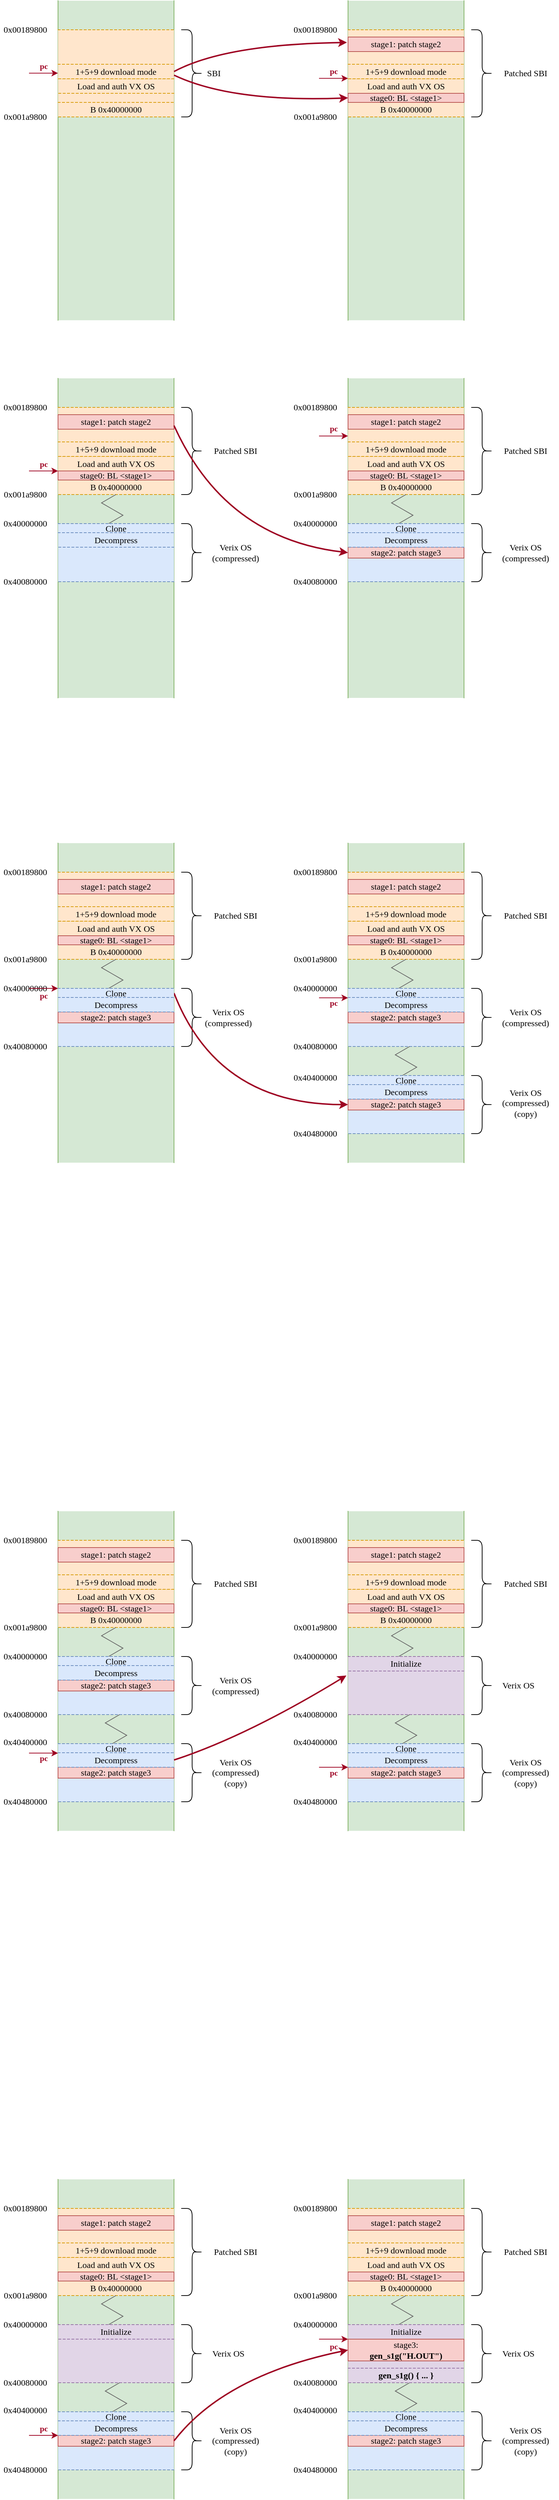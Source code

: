 <mxfile version="18.0.1" type="device"><diagram id="4oG2Vr0g-nYjnYaIfQAk" name="Page-1"><mxGraphModel dx="931" dy="621" grid="1" gridSize="10" guides="1" tooltips="1" connect="1" arrows="1" fold="1" page="1" pageScale="1" pageWidth="850" pageHeight="1100" math="0" shadow="0"><root><mxCell id="0"/><mxCell id="1" parent="0"/><mxCell id="5h-VvAnRbfgDeNrjQPJn-20" value="" style="shape=partialRectangle;whiteSpace=wrap;html=1;left=0;right=0;fillColor=#d5e8d4;rounded=0;sketch=0;fontFamily=Lucida Console;direction=south;strokeColor=#82b366;strokeWidth=1;perimeterSpacing=1;" vertex="1" parent="1"><mxGeometry x="120" y="120" width="160" height="440" as="geometry"/></mxCell><mxCell id="5h-VvAnRbfgDeNrjQPJn-7" value="0x001a9800" style="text;html=1;strokeColor=none;fillColor=none;align=center;verticalAlign=middle;whiteSpace=wrap;rounded=0;fontFamily=Lucida Console;" vertex="1" parent="1"><mxGeometry x="40" y="270" width="70" height="20" as="geometry"/></mxCell><mxCell id="5h-VvAnRbfgDeNrjQPJn-8" value="&lt;div&gt;0x00189800&lt;/div&gt;" style="text;html=1;strokeColor=none;fillColor=none;align=center;verticalAlign=middle;whiteSpace=wrap;rounded=0;fontFamily=Lucida Console;" vertex="1" parent="1"><mxGeometry x="40" y="150" width="70" height="20" as="geometry"/></mxCell><mxCell id="5h-VvAnRbfgDeNrjQPJn-26" value="" style="shape=partialRectangle;whiteSpace=wrap;html=1;left=0;right=0;fillColor=#ffe6cc;rounded=0;sketch=0;fontFamily=Lucida Console;dashed=1;strokeColor=#d79b00;" vertex="1" parent="1"><mxGeometry x="120" y="160" width="160" height="120" as="geometry"/></mxCell><mxCell id="5h-VvAnRbfgDeNrjQPJn-39" value="pc" style="endArrow=classic;html=1;rounded=0;fontFamily=Lucida Console;strokeColor=#9E0322;fontStyle=1;fontColor=#9E0322;" edge="1" parent="1"><mxGeometry y="10" width="50" height="50" relative="1" as="geometry"><mxPoint x="80" y="219.7" as="sourcePoint"/><mxPoint x="120" y="219.7" as="targetPoint"/><mxPoint as="offset"/></mxGeometry></mxCell><mxCell id="5h-VvAnRbfgDeNrjQPJn-40" value="" style="shape=partialRectangle;whiteSpace=wrap;html=1;left=0;right=0;fillColor=#d5e8d4;rounded=0;sketch=0;fontFamily=Lucida Console;direction=south;strokeColor=#82b366;strokeWidth=1;perimeterSpacing=1;" vertex="1" parent="1"><mxGeometry x="520" y="120" width="160" height="440" as="geometry"/></mxCell><mxCell id="5h-VvAnRbfgDeNrjQPJn-49" value="Load and auth VX OS" style="shape=partialRectangle;whiteSpace=wrap;html=1;left=0;right=0;fillColor=#ffe6cc;rounded=0;sketch=0;fontFamily=Lucida Console;dashed=1;strokeColor=#d79b00;" vertex="1" parent="1"><mxGeometry x="120" y="227.5" width="160" height="20" as="geometry"/></mxCell><mxCell id="5h-VvAnRbfgDeNrjQPJn-50" value="1+5+9 download mode" style="shape=partialRectangle;whiteSpace=wrap;html=1;left=0;right=0;fillColor=#ffe6cc;rounded=0;sketch=0;fontFamily=Lucida Console;dashed=1;strokeColor=#d79b00;" vertex="1" parent="1"><mxGeometry x="120" y="207.5" width="160" height="20" as="geometry"/></mxCell><mxCell id="5h-VvAnRbfgDeNrjQPJn-51" value="" style="shape=curlyBracket;whiteSpace=wrap;html=1;rounded=1;flipH=1;sketch=0;fontFamily=Lucida Console;strokeColor=default;strokeWidth=1;fillColor=default;gradientColor=#ffffff;size=0.5;" vertex="1" parent="1"><mxGeometry x="290" y="160" width="30" height="120" as="geometry"/></mxCell><mxCell id="5h-VvAnRbfgDeNrjQPJn-52" value="SBI" style="text;html=1;strokeColor=none;fillColor=none;align=center;verticalAlign=middle;whiteSpace=wrap;rounded=0;sketch=0;fontFamily=Lucida Console;" vertex="1" parent="1"><mxGeometry x="320" y="212.5" width="30" height="15" as="geometry"/></mxCell><mxCell id="5h-VvAnRbfgDeNrjQPJn-53" value="B 0x40000000" style="shape=partialRectangle;whiteSpace=wrap;html=1;left=0;right=0;fillColor=#ffe6cc;rounded=0;sketch=0;fontFamily=Lucida Console;dashed=1;strokeColor=#d79b00;" vertex="1" parent="1"><mxGeometry x="120" y="260" width="160" height="20" as="geometry"/></mxCell><mxCell id="5h-VvAnRbfgDeNrjQPJn-54" value="0x001a9800" style="text;html=1;strokeColor=none;fillColor=none;align=center;verticalAlign=middle;whiteSpace=wrap;rounded=0;fontFamily=Lucida Console;" vertex="1" parent="1"><mxGeometry x="440" y="270" width="70" height="20" as="geometry"/></mxCell><mxCell id="5h-VvAnRbfgDeNrjQPJn-55" value="&lt;div&gt;0x00189800&lt;/div&gt;" style="text;html=1;strokeColor=none;fillColor=none;align=center;verticalAlign=middle;whiteSpace=wrap;rounded=0;fontFamily=Lucida Console;" vertex="1" parent="1"><mxGeometry x="440" y="150" width="70" height="20" as="geometry"/></mxCell><mxCell id="5h-VvAnRbfgDeNrjQPJn-56" value="" style="shape=partialRectangle;whiteSpace=wrap;html=1;left=0;right=0;fillColor=#ffe6cc;rounded=0;sketch=0;fontFamily=Lucida Console;dashed=1;strokeColor=#d79b00;" vertex="1" parent="1"><mxGeometry x="520" y="160" width="160" height="120" as="geometry"/></mxCell><mxCell id="5h-VvAnRbfgDeNrjQPJn-58" value="Load and auth VX OS" style="shape=partialRectangle;whiteSpace=wrap;html=1;left=0;right=0;fillColor=#ffe6cc;rounded=0;sketch=0;fontFamily=Lucida Console;dashed=1;strokeColor=#d79b00;" vertex="1" parent="1"><mxGeometry x="520" y="227.5" width="160" height="20" as="geometry"/></mxCell><mxCell id="5h-VvAnRbfgDeNrjQPJn-59" value="1+5+9 download mode" style="shape=partialRectangle;whiteSpace=wrap;html=1;left=0;right=0;fillColor=#ffe6cc;rounded=0;sketch=0;fontFamily=Lucida Console;dashed=1;strokeColor=#d79b00;" vertex="1" parent="1"><mxGeometry x="520" y="207.5" width="160" height="20" as="geometry"/></mxCell><mxCell id="5h-VvAnRbfgDeNrjQPJn-60" value="" style="shape=curlyBracket;whiteSpace=wrap;html=1;rounded=1;flipH=1;sketch=0;fontFamily=Lucida Console;strokeColor=default;strokeWidth=1;fillColor=default;gradientColor=#ffffff;size=0.5;" vertex="1" parent="1"><mxGeometry x="690" y="160" width="30" height="120" as="geometry"/></mxCell><mxCell id="5h-VvAnRbfgDeNrjQPJn-61" value="B 0x40000000" style="shape=partialRectangle;whiteSpace=wrap;html=1;left=0;right=0;fillColor=#ffe6cc;rounded=0;sketch=0;fontFamily=Lucida Console;dashed=1;strokeColor=#d79b00;" vertex="1" parent="1"><mxGeometry x="520" y="260" width="160" height="20" as="geometry"/></mxCell><mxCell id="5h-VvAnRbfgDeNrjQPJn-62" value="stage0: BL &amp;lt;stage1&amp;gt;" style="rounded=0;whiteSpace=wrap;html=1;sketch=0;fontFamily=Lucida Console;strokeColor=#b85450;strokeWidth=1;fillColor=#f8cecc;" vertex="1" parent="1"><mxGeometry x="520" y="247.5" width="160" height="12.5" as="geometry"/></mxCell><mxCell id="5h-VvAnRbfgDeNrjQPJn-63" value="stage1: patch stage2" style="rounded=0;whiteSpace=wrap;html=1;sketch=0;fontFamily=Lucida Console;strokeColor=#b85450;strokeWidth=1;fillColor=#f8cecc;" vertex="1" parent="1"><mxGeometry x="520" y="170" width="160" height="20" as="geometry"/></mxCell><mxCell id="5h-VvAnRbfgDeNrjQPJn-66" value="Patched SBI" style="text;html=1;strokeColor=none;fillColor=none;align=center;verticalAlign=middle;whiteSpace=wrap;rounded=0;sketch=0;fontFamily=Lucida Console;" vertex="1" parent="1"><mxGeometry x="720" y="212.5" width="90" height="15" as="geometry"/></mxCell><mxCell id="5h-VvAnRbfgDeNrjQPJn-72" value="0x40000000" style="text;html=1;strokeColor=none;fillColor=none;align=center;verticalAlign=middle;whiteSpace=wrap;rounded=0;fontFamily=Lucida Console;" vertex="1" parent="1"><mxGeometry x="40" y="830" width="70" height="20" as="geometry"/></mxCell><mxCell id="5h-VvAnRbfgDeNrjQPJn-73" value="0x40080000" style="text;html=1;strokeColor=none;fillColor=none;align=center;verticalAlign=middle;whiteSpace=wrap;rounded=0;fontFamily=Lucida Console;" vertex="1" parent="1"><mxGeometry x="40" y="910" width="70" height="20" as="geometry"/></mxCell><mxCell id="5h-VvAnRbfgDeNrjQPJn-74" value="" style="shape=partialRectangle;whiteSpace=wrap;html=1;left=0;right=0;fillColor=#d5e8d4;rounded=0;sketch=0;fontFamily=Lucida Console;direction=south;strokeColor=#82b366;strokeWidth=1;perimeterSpacing=1;" vertex="1" parent="1"><mxGeometry x="120" y="640" width="160" height="440" as="geometry"/></mxCell><mxCell id="5h-VvAnRbfgDeNrjQPJn-75" value="0x001a9800" style="text;html=1;strokeColor=none;fillColor=none;align=center;verticalAlign=middle;whiteSpace=wrap;rounded=0;fontFamily=Lucida Console;" vertex="1" parent="1"><mxGeometry x="40" y="790" width="70" height="20" as="geometry"/></mxCell><mxCell id="5h-VvAnRbfgDeNrjQPJn-76" value="&lt;div&gt;0x00189800&lt;/div&gt;" style="text;html=1;strokeColor=none;fillColor=none;align=center;verticalAlign=middle;whiteSpace=wrap;rounded=0;fontFamily=Lucida Console;" vertex="1" parent="1"><mxGeometry x="40" y="670" width="70" height="20" as="geometry"/></mxCell><mxCell id="5h-VvAnRbfgDeNrjQPJn-77" value="" style="shape=partialRectangle;whiteSpace=wrap;html=1;left=0;right=0;fillColor=#ffe6cc;rounded=0;sketch=0;fontFamily=Lucida Console;dashed=1;strokeColor=#d79b00;" vertex="1" parent="1"><mxGeometry x="120" y="680" width="160" height="120" as="geometry"/></mxCell><mxCell id="5h-VvAnRbfgDeNrjQPJn-78" value="Load and auth VX OS" style="shape=partialRectangle;whiteSpace=wrap;html=1;left=0;right=0;fillColor=#ffe6cc;rounded=0;sketch=0;fontFamily=Lucida Console;dashed=1;strokeColor=#d79b00;" vertex="1" parent="1"><mxGeometry x="120" y="747.5" width="160" height="20" as="geometry"/></mxCell><mxCell id="5h-VvAnRbfgDeNrjQPJn-79" value="1+5+9 download mode" style="shape=partialRectangle;whiteSpace=wrap;html=1;left=0;right=0;fillColor=#ffe6cc;rounded=0;sketch=0;fontFamily=Lucida Console;dashed=1;strokeColor=#d79b00;" vertex="1" parent="1"><mxGeometry x="120" y="727.5" width="160" height="20" as="geometry"/></mxCell><mxCell id="5h-VvAnRbfgDeNrjQPJn-80" value="" style="shape=curlyBracket;whiteSpace=wrap;html=1;rounded=1;flipH=1;sketch=0;fontFamily=Lucida Console;strokeColor=default;strokeWidth=1;fillColor=default;gradientColor=#ffffff;size=0.5;" vertex="1" parent="1"><mxGeometry x="290" y="680" width="30" height="120" as="geometry"/></mxCell><mxCell id="5h-VvAnRbfgDeNrjQPJn-81" value="B 0x40000000" style="shape=partialRectangle;whiteSpace=wrap;html=1;left=0;right=0;fillColor=#ffe6cc;rounded=0;sketch=0;fontFamily=Lucida Console;dashed=1;strokeColor=#d79b00;" vertex="1" parent="1"><mxGeometry x="120" y="780" width="160" height="20" as="geometry"/></mxCell><mxCell id="5h-VvAnRbfgDeNrjQPJn-82" value="stage0: BL &amp;lt;stage1&amp;gt;" style="rounded=0;whiteSpace=wrap;html=1;sketch=0;fontFamily=Lucida Console;strokeColor=#b85450;strokeWidth=1;fillColor=#f8cecc;" vertex="1" parent="1"><mxGeometry x="120" y="767.5" width="160" height="12.5" as="geometry"/></mxCell><mxCell id="5h-VvAnRbfgDeNrjQPJn-83" value="stage1: patch stage2" style="rounded=0;whiteSpace=wrap;html=1;sketch=0;fontFamily=Lucida Console;strokeColor=#b85450;strokeWidth=1;fillColor=#f8cecc;" vertex="1" parent="1"><mxGeometry x="120" y="690" width="160" height="20" as="geometry"/></mxCell><mxCell id="5h-VvAnRbfgDeNrjQPJn-85" value="Patched SBI" style="text;html=1;strokeColor=none;fillColor=none;align=center;verticalAlign=middle;whiteSpace=wrap;rounded=0;sketch=0;fontFamily=Lucida Console;" vertex="1" parent="1"><mxGeometry x="320" y="732.5" width="90" height="15" as="geometry"/></mxCell><mxCell id="5h-VvAnRbfgDeNrjQPJn-86" value="" style="edgeStyle=isometricEdgeStyle;endArrow=none;html=1;rounded=0;fillColor=#f5f5f5;strokeColor=#666666;fontFamily=Lucida Console;" edge="1" parent="1"><mxGeometry width="50" height="100" relative="1" as="geometry"><mxPoint x="189.82" y="840" as="sourcePoint"/><mxPoint x="199.82" y="800" as="targetPoint"/></mxGeometry></mxCell><mxCell id="5h-VvAnRbfgDeNrjQPJn-87" value="" style="shape=partialRectangle;whiteSpace=wrap;html=1;left=0;right=0;fillColor=#dae8fc;rounded=0;sketch=0;fontFamily=Lucida Console;dashed=1;strokeColor=#6c8ebf;" vertex="1" parent="1"><mxGeometry x="120" y="840" width="160" height="80" as="geometry"/></mxCell><mxCell id="5h-VvAnRbfgDeNrjQPJn-88" value="" style="shape=curlyBracket;whiteSpace=wrap;html=1;rounded=1;flipH=1;sketch=0;fontFamily=Lucida Console;strokeColor=default;strokeWidth=1;fillColor=default;gradientColor=#ffffff;size=0.5;" vertex="1" parent="1"><mxGeometry x="290" y="840" width="30" height="80" as="geometry"/></mxCell><mxCell id="5h-VvAnRbfgDeNrjQPJn-89" value="Verix OS (compressed)" style="text;html=1;strokeColor=none;fillColor=none;align=center;verticalAlign=middle;whiteSpace=wrap;rounded=0;sketch=0;fontFamily=Lucida Console;" vertex="1" parent="1"><mxGeometry x="320" y="872.5" width="90" height="15" as="geometry"/></mxCell><mxCell id="5h-VvAnRbfgDeNrjQPJn-94" value="0x40000000" style="text;html=1;strokeColor=none;fillColor=none;align=center;verticalAlign=middle;whiteSpace=wrap;rounded=0;fontFamily=Lucida Console;" vertex="1" parent="1"><mxGeometry x="440" y="830" width="70" height="20" as="geometry"/></mxCell><mxCell id="5h-VvAnRbfgDeNrjQPJn-95" value="0x40080000" style="text;html=1;strokeColor=none;fillColor=none;align=center;verticalAlign=middle;whiteSpace=wrap;rounded=0;fontFamily=Lucida Console;" vertex="1" parent="1"><mxGeometry x="440" y="910" width="70" height="20" as="geometry"/></mxCell><mxCell id="5h-VvAnRbfgDeNrjQPJn-96" value="" style="shape=partialRectangle;whiteSpace=wrap;html=1;left=0;right=0;fillColor=#d5e8d4;rounded=0;sketch=0;fontFamily=Lucida Console;direction=south;strokeColor=#82b366;strokeWidth=1;perimeterSpacing=1;" vertex="1" parent="1"><mxGeometry x="520" y="640" width="160" height="440" as="geometry"/></mxCell><mxCell id="5h-VvAnRbfgDeNrjQPJn-97" value="0x001a9800" style="text;html=1;strokeColor=none;fillColor=none;align=center;verticalAlign=middle;whiteSpace=wrap;rounded=0;fontFamily=Lucida Console;" vertex="1" parent="1"><mxGeometry x="440" y="790" width="70" height="20" as="geometry"/></mxCell><mxCell id="5h-VvAnRbfgDeNrjQPJn-98" value="&lt;div&gt;0x00189800&lt;/div&gt;" style="text;html=1;strokeColor=none;fillColor=none;align=center;verticalAlign=middle;whiteSpace=wrap;rounded=0;fontFamily=Lucida Console;" vertex="1" parent="1"><mxGeometry x="440" y="670" width="70" height="20" as="geometry"/></mxCell><mxCell id="5h-VvAnRbfgDeNrjQPJn-99" value="" style="shape=partialRectangle;whiteSpace=wrap;html=1;left=0;right=0;fillColor=#ffe6cc;rounded=0;sketch=0;fontFamily=Lucida Console;dashed=1;strokeColor=#d79b00;" vertex="1" parent="1"><mxGeometry x="520" y="680" width="160" height="120" as="geometry"/></mxCell><mxCell id="5h-VvAnRbfgDeNrjQPJn-100" value="Load and auth VX OS" style="shape=partialRectangle;whiteSpace=wrap;html=1;left=0;right=0;fillColor=#ffe6cc;rounded=0;sketch=0;fontFamily=Lucida Console;dashed=1;strokeColor=#d79b00;" vertex="1" parent="1"><mxGeometry x="520" y="747.5" width="160" height="20" as="geometry"/></mxCell><mxCell id="5h-VvAnRbfgDeNrjQPJn-101" value="1+5+9 download mode" style="shape=partialRectangle;whiteSpace=wrap;html=1;left=0;right=0;fillColor=#ffe6cc;rounded=0;sketch=0;fontFamily=Lucida Console;dashed=1;strokeColor=#d79b00;" vertex="1" parent="1"><mxGeometry x="520" y="727.5" width="160" height="20" as="geometry"/></mxCell><mxCell id="5h-VvAnRbfgDeNrjQPJn-102" value="" style="shape=curlyBracket;whiteSpace=wrap;html=1;rounded=1;flipH=1;sketch=0;fontFamily=Lucida Console;strokeColor=default;strokeWidth=1;fillColor=default;gradientColor=#ffffff;size=0.5;" vertex="1" parent="1"><mxGeometry x="690" y="680" width="30" height="120" as="geometry"/></mxCell><mxCell id="5h-VvAnRbfgDeNrjQPJn-103" value="B 0x40000000" style="shape=partialRectangle;whiteSpace=wrap;html=1;left=0;right=0;fillColor=#ffe6cc;rounded=0;sketch=0;fontFamily=Lucida Console;dashed=1;strokeColor=#d79b00;" vertex="1" parent="1"><mxGeometry x="520" y="780" width="160" height="20" as="geometry"/></mxCell><mxCell id="5h-VvAnRbfgDeNrjQPJn-104" value="stage0: BL &amp;lt;stage1&amp;gt;" style="rounded=0;whiteSpace=wrap;html=1;sketch=0;fontFamily=Lucida Console;strokeColor=#b85450;strokeWidth=1;fillColor=#f8cecc;" vertex="1" parent="1"><mxGeometry x="520" y="767.5" width="160" height="12.5" as="geometry"/></mxCell><mxCell id="5h-VvAnRbfgDeNrjQPJn-105" value="stage1: patch stage2" style="rounded=0;whiteSpace=wrap;html=1;sketch=0;fontFamily=Lucida Console;strokeColor=#b85450;strokeWidth=1;fillColor=#f8cecc;" vertex="1" parent="1"><mxGeometry x="520" y="690" width="160" height="20" as="geometry"/></mxCell><mxCell id="5h-VvAnRbfgDeNrjQPJn-106" value="Patched SBI" style="text;html=1;strokeColor=none;fillColor=none;align=center;verticalAlign=middle;whiteSpace=wrap;rounded=0;sketch=0;fontFamily=Lucida Console;" vertex="1" parent="1"><mxGeometry x="720" y="732.5" width="90" height="15" as="geometry"/></mxCell><mxCell id="5h-VvAnRbfgDeNrjQPJn-107" value="" style="edgeStyle=isometricEdgeStyle;endArrow=none;html=1;rounded=0;fillColor=#f5f5f5;strokeColor=#666666;fontFamily=Lucida Console;" edge="1" parent="1"><mxGeometry width="50" height="100" relative="1" as="geometry"><mxPoint x="589.82" y="840" as="sourcePoint"/><mxPoint x="599.82" y="800" as="targetPoint"/></mxGeometry></mxCell><mxCell id="5h-VvAnRbfgDeNrjQPJn-108" value="" style="shape=partialRectangle;whiteSpace=wrap;html=1;left=0;right=0;fillColor=#dae8fc;rounded=0;sketch=0;fontFamily=Lucida Console;dashed=1;strokeColor=#6c8ebf;" vertex="1" parent="1"><mxGeometry x="520" y="840" width="160" height="80" as="geometry"/></mxCell><mxCell id="5h-VvAnRbfgDeNrjQPJn-109" value="" style="shape=curlyBracket;whiteSpace=wrap;html=1;rounded=1;flipH=1;sketch=0;fontFamily=Lucida Console;strokeColor=default;strokeWidth=1;fillColor=default;gradientColor=#ffffff;size=0.5;" vertex="1" parent="1"><mxGeometry x="690" y="840" width="30" height="80" as="geometry"/></mxCell><mxCell id="5h-VvAnRbfgDeNrjQPJn-110" value="Verix OS (compressed)" style="text;html=1;strokeColor=none;fillColor=none;align=center;verticalAlign=middle;whiteSpace=wrap;rounded=0;sketch=0;fontFamily=Lucida Console;" vertex="1" parent="1"><mxGeometry x="720" y="872.5" width="90" height="15" as="geometry"/></mxCell><mxCell id="5h-VvAnRbfgDeNrjQPJn-112" value="stage2: patch stage3" style="rounded=0;whiteSpace=wrap;html=1;sketch=0;fontFamily=Lucida Console;strokeColor=#b85450;strokeWidth=1;fillColor=#f8cecc;" vertex="1" parent="1"><mxGeometry x="520" y="872.5" width="160" height="15" as="geometry"/></mxCell><mxCell id="5h-VvAnRbfgDeNrjQPJn-126" value="" style="curved=1;endArrow=classic;html=1;rounded=0;fontFamily=Lucida Console;strokeColor=#9E0322;entryX=-0.009;entryY=0.373;entryDx=0;entryDy=0;strokeWidth=2;exitX=1;exitY=0.5;exitDx=0;exitDy=0;entryPerimeter=0;" edge="1" parent="1" source="5h-VvAnRbfgDeNrjQPJn-50" target="5h-VvAnRbfgDeNrjQPJn-63"><mxGeometry width="50" height="50" relative="1" as="geometry"><mxPoint x="280" y="182.5" as="sourcePoint"/><mxPoint x="500" y="170" as="targetPoint"/><Array as="points"><mxPoint x="350" y="180"/></Array></mxGeometry></mxCell><mxCell id="5h-VvAnRbfgDeNrjQPJn-127" value="" style="curved=1;endArrow=classic;html=1;rounded=0;fontFamily=Lucida Console;strokeColor=#9E0322;entryX=0;entryY=0.5;entryDx=0;entryDy=0;strokeWidth=2;exitX=1;exitY=0.75;exitDx=0;exitDy=0;" edge="1" parent="1" source="5h-VvAnRbfgDeNrjQPJn-50" target="5h-VvAnRbfgDeNrjQPJn-62"><mxGeometry width="50" height="50" relative="1" as="geometry"><mxPoint x="290" y="192.5" as="sourcePoint"/><mxPoint x="450" y="200" as="targetPoint"/><Array as="points"><mxPoint x="360" y="260"/></Array></mxGeometry></mxCell><mxCell id="5h-VvAnRbfgDeNrjQPJn-129" value="pc" style="endArrow=classic;html=1;rounded=0;fontFamily=Lucida Console;strokeColor=#9E0322;fontStyle=1;fontColor=#9E0322;" edge="1" parent="1"><mxGeometry y="10" width="50" height="50" relative="1" as="geometry"><mxPoint x="480" y="226.89" as="sourcePoint"/><mxPoint x="520" y="226.89" as="targetPoint"/><mxPoint as="offset"/></mxGeometry></mxCell><mxCell id="5h-VvAnRbfgDeNrjQPJn-131" value="pc" style="endArrow=classic;html=1;rounded=0;fontFamily=Lucida Console;strokeColor=#9E0322;fontStyle=1;fontColor=#9E0322;" edge="1" parent="1"><mxGeometry y="10" width="50" height="50" relative="1" as="geometry"><mxPoint x="80" y="767.5" as="sourcePoint"/><mxPoint x="120" y="767.5" as="targetPoint"/><mxPoint as="offset"/></mxGeometry></mxCell><mxCell id="5h-VvAnRbfgDeNrjQPJn-134" value="" style="curved=1;endArrow=classic;html=1;rounded=0;fontFamily=Lucida Console;strokeColor=#9E0322;strokeWidth=2;exitX=1;exitY=0.75;exitDx=0;exitDy=0;entryX=0;entryY=0.5;entryDx=0;entryDy=0;" edge="1" parent="1" source="5h-VvAnRbfgDeNrjQPJn-83" target="5h-VvAnRbfgDeNrjQPJn-112"><mxGeometry width="50" height="50" relative="1" as="geometry"><mxPoint x="280" y="745.08" as="sourcePoint"/><mxPoint x="340" y="810" as="targetPoint"/><Array as="points"><mxPoint x="350" y="860"/></Array></mxGeometry></mxCell><mxCell id="5h-VvAnRbfgDeNrjQPJn-135" value="pc" style="endArrow=classic;html=1;rounded=0;fontFamily=Lucida Console;strokeColor=#9E0322;fontStyle=1;fontColor=#9E0322;" edge="1" parent="1"><mxGeometry y="10" width="50" height="50" relative="1" as="geometry"><mxPoint x="480.0" y="719.33" as="sourcePoint"/><mxPoint x="520.0" y="719.33" as="targetPoint"/><mxPoint as="offset"/></mxGeometry></mxCell><mxCell id="5h-VvAnRbfgDeNrjQPJn-136" value="0x40000000" style="text;html=1;strokeColor=none;fillColor=none;align=center;verticalAlign=middle;whiteSpace=wrap;rounded=0;fontFamily=Lucida Console;" vertex="1" parent="1"><mxGeometry x="40" y="1470" width="70" height="20" as="geometry"/></mxCell><mxCell id="5h-VvAnRbfgDeNrjQPJn-137" value="0x40080000" style="text;html=1;strokeColor=none;fillColor=none;align=center;verticalAlign=middle;whiteSpace=wrap;rounded=0;fontFamily=Lucida Console;" vertex="1" parent="1"><mxGeometry x="40" y="1550" width="70" height="20" as="geometry"/></mxCell><mxCell id="5h-VvAnRbfgDeNrjQPJn-138" value="" style="shape=partialRectangle;whiteSpace=wrap;html=1;left=0;right=0;fillColor=#d5e8d4;rounded=0;sketch=0;fontFamily=Lucida Console;direction=south;strokeColor=#82b366;strokeWidth=1;perimeterSpacing=1;" vertex="1" parent="1"><mxGeometry x="120" y="1280" width="160" height="440" as="geometry"/></mxCell><mxCell id="5h-VvAnRbfgDeNrjQPJn-139" value="0x001a9800" style="text;html=1;strokeColor=none;fillColor=none;align=center;verticalAlign=middle;whiteSpace=wrap;rounded=0;fontFamily=Lucida Console;" vertex="1" parent="1"><mxGeometry x="40" y="1430" width="70" height="20" as="geometry"/></mxCell><mxCell id="5h-VvAnRbfgDeNrjQPJn-140" value="&lt;div&gt;0x00189800&lt;/div&gt;" style="text;html=1;strokeColor=none;fillColor=none;align=center;verticalAlign=middle;whiteSpace=wrap;rounded=0;fontFamily=Lucida Console;" vertex="1" parent="1"><mxGeometry x="40" y="1310" width="70" height="20" as="geometry"/></mxCell><mxCell id="5h-VvAnRbfgDeNrjQPJn-141" value="" style="shape=partialRectangle;whiteSpace=wrap;html=1;left=0;right=0;fillColor=#ffe6cc;rounded=0;sketch=0;fontFamily=Lucida Console;dashed=1;strokeColor=#d79b00;" vertex="1" parent="1"><mxGeometry x="120" y="1320" width="160" height="120" as="geometry"/></mxCell><mxCell id="5h-VvAnRbfgDeNrjQPJn-142" value="Load and auth VX OS" style="shape=partialRectangle;whiteSpace=wrap;html=1;left=0;right=0;fillColor=#ffe6cc;rounded=0;sketch=0;fontFamily=Lucida Console;dashed=1;strokeColor=#d79b00;" vertex="1" parent="1"><mxGeometry x="120" y="1387.5" width="160" height="20" as="geometry"/></mxCell><mxCell id="5h-VvAnRbfgDeNrjQPJn-143" value="1+5+9 download mode" style="shape=partialRectangle;whiteSpace=wrap;html=1;left=0;right=0;fillColor=#ffe6cc;rounded=0;sketch=0;fontFamily=Lucida Console;dashed=1;strokeColor=#d79b00;" vertex="1" parent="1"><mxGeometry x="120" y="1367.5" width="160" height="20" as="geometry"/></mxCell><mxCell id="5h-VvAnRbfgDeNrjQPJn-144" value="" style="shape=curlyBracket;whiteSpace=wrap;html=1;rounded=1;flipH=1;sketch=0;fontFamily=Lucida Console;strokeColor=default;strokeWidth=1;fillColor=default;gradientColor=#ffffff;size=0.5;" vertex="1" parent="1"><mxGeometry x="290" y="1320" width="30" height="120" as="geometry"/></mxCell><mxCell id="5h-VvAnRbfgDeNrjQPJn-145" value="B 0x40000000" style="shape=partialRectangle;whiteSpace=wrap;html=1;left=0;right=0;fillColor=#ffe6cc;rounded=0;sketch=0;fontFamily=Lucida Console;dashed=1;strokeColor=#d79b00;" vertex="1" parent="1"><mxGeometry x="120" y="1420" width="160" height="20" as="geometry"/></mxCell><mxCell id="5h-VvAnRbfgDeNrjQPJn-146" value="stage0: BL &amp;lt;stage1&amp;gt;" style="rounded=0;whiteSpace=wrap;html=1;sketch=0;fontFamily=Lucida Console;strokeColor=#b85450;strokeWidth=1;fillColor=#f8cecc;" vertex="1" parent="1"><mxGeometry x="120" y="1407.5" width="160" height="12.5" as="geometry"/></mxCell><mxCell id="5h-VvAnRbfgDeNrjQPJn-147" value="stage1: patch stage2" style="rounded=0;whiteSpace=wrap;html=1;sketch=0;fontFamily=Lucida Console;strokeColor=#b85450;strokeWidth=1;fillColor=#f8cecc;" vertex="1" parent="1"><mxGeometry x="120" y="1330" width="160" height="20" as="geometry"/></mxCell><mxCell id="5h-VvAnRbfgDeNrjQPJn-148" value="Patched SBI" style="text;html=1;strokeColor=none;fillColor=none;align=center;verticalAlign=middle;whiteSpace=wrap;rounded=0;sketch=0;fontFamily=Lucida Console;" vertex="1" parent="1"><mxGeometry x="320" y="1372.5" width="90" height="15" as="geometry"/></mxCell><mxCell id="5h-VvAnRbfgDeNrjQPJn-149" value="" style="edgeStyle=isometricEdgeStyle;endArrow=none;html=1;rounded=0;fillColor=#f5f5f5;strokeColor=#666666;fontFamily=Lucida Console;" edge="1" parent="1"><mxGeometry width="50" height="100" relative="1" as="geometry"><mxPoint x="189.82" y="1480" as="sourcePoint"/><mxPoint x="199.82" y="1440" as="targetPoint"/></mxGeometry></mxCell><mxCell id="5h-VvAnRbfgDeNrjQPJn-150" value="" style="shape=partialRectangle;whiteSpace=wrap;html=1;left=0;right=0;fillColor=#dae8fc;rounded=0;sketch=0;fontFamily=Lucida Console;dashed=1;strokeColor=#6c8ebf;" vertex="1" parent="1"><mxGeometry x="120" y="1480" width="160" height="80" as="geometry"/></mxCell><mxCell id="5h-VvAnRbfgDeNrjQPJn-151" value="" style="shape=curlyBracket;whiteSpace=wrap;html=1;rounded=1;flipH=1;sketch=0;fontFamily=Lucida Console;strokeColor=default;strokeWidth=1;fillColor=default;gradientColor=#ffffff;size=0.5;" vertex="1" parent="1"><mxGeometry x="290" y="1480" width="30" height="80" as="geometry"/></mxCell><mxCell id="5h-VvAnRbfgDeNrjQPJn-152" value="Verix OS (compressed)" style="text;html=1;strokeColor=none;fillColor=none;align=center;verticalAlign=middle;whiteSpace=wrap;rounded=0;sketch=0;fontFamily=Lucida Console;" vertex="1" parent="1"><mxGeometry x="310" y="1512.5" width="90" height="15" as="geometry"/></mxCell><mxCell id="5h-VvAnRbfgDeNrjQPJn-153" value="stage2: patch stage3" style="rounded=0;whiteSpace=wrap;html=1;sketch=0;fontFamily=Lucida Console;strokeColor=#b85450;strokeWidth=1;fillColor=#f8cecc;" vertex="1" parent="1"><mxGeometry x="120" y="1512.5" width="160" height="15" as="geometry"/></mxCell><mxCell id="5h-VvAnRbfgDeNrjQPJn-155" value="pc" style="endArrow=classic;html=1;rounded=0;fontFamily=Lucida Console;strokeColor=#9E0322;fontStyle=1;fontColor=#9E0322;" edge="1" parent="1"><mxGeometry y="-10" width="50" height="50" relative="1" as="geometry"><mxPoint x="80" y="1480" as="sourcePoint"/><mxPoint x="120" y="1480" as="targetPoint"/><mxPoint as="offset"/></mxGeometry></mxCell><mxCell id="5h-VvAnRbfgDeNrjQPJn-156" value="0x40000000" style="text;html=1;strokeColor=none;fillColor=none;align=center;verticalAlign=middle;whiteSpace=wrap;rounded=0;fontFamily=Lucida Console;" vertex="1" parent="1"><mxGeometry x="440" y="1470" width="70" height="20" as="geometry"/></mxCell><mxCell id="5h-VvAnRbfgDeNrjQPJn-157" value="0x40080000" style="text;html=1;strokeColor=none;fillColor=none;align=center;verticalAlign=middle;whiteSpace=wrap;rounded=0;fontFamily=Lucida Console;" vertex="1" parent="1"><mxGeometry x="440" y="1550" width="70" height="20" as="geometry"/></mxCell><mxCell id="5h-VvAnRbfgDeNrjQPJn-158" value="" style="shape=partialRectangle;whiteSpace=wrap;html=1;left=0;right=0;fillColor=#d5e8d4;rounded=0;sketch=0;fontFamily=Lucida Console;direction=south;strokeColor=#82b366;strokeWidth=1;perimeterSpacing=1;" vertex="1" parent="1"><mxGeometry x="520" y="1280" width="160" height="440" as="geometry"/></mxCell><mxCell id="5h-VvAnRbfgDeNrjQPJn-159" value="0x001a9800" style="text;html=1;strokeColor=none;fillColor=none;align=center;verticalAlign=middle;whiteSpace=wrap;rounded=0;fontFamily=Lucida Console;" vertex="1" parent="1"><mxGeometry x="440" y="1430" width="70" height="20" as="geometry"/></mxCell><mxCell id="5h-VvAnRbfgDeNrjQPJn-160" value="&lt;div&gt;0x00189800&lt;/div&gt;" style="text;html=1;strokeColor=none;fillColor=none;align=center;verticalAlign=middle;whiteSpace=wrap;rounded=0;fontFamily=Lucida Console;" vertex="1" parent="1"><mxGeometry x="440" y="1310" width="70" height="20" as="geometry"/></mxCell><mxCell id="5h-VvAnRbfgDeNrjQPJn-161" value="" style="shape=partialRectangle;whiteSpace=wrap;html=1;left=0;right=0;fillColor=#ffe6cc;rounded=0;sketch=0;fontFamily=Lucida Console;dashed=1;strokeColor=#d79b00;" vertex="1" parent="1"><mxGeometry x="520" y="1320" width="160" height="120" as="geometry"/></mxCell><mxCell id="5h-VvAnRbfgDeNrjQPJn-162" value="Load and auth VX OS" style="shape=partialRectangle;whiteSpace=wrap;html=1;left=0;right=0;fillColor=#ffe6cc;rounded=0;sketch=0;fontFamily=Lucida Console;dashed=1;strokeColor=#d79b00;" vertex="1" parent="1"><mxGeometry x="520" y="1387.5" width="160" height="20" as="geometry"/></mxCell><mxCell id="5h-VvAnRbfgDeNrjQPJn-163" value="1+5+9 download mode" style="shape=partialRectangle;whiteSpace=wrap;html=1;left=0;right=0;fillColor=#ffe6cc;rounded=0;sketch=0;fontFamily=Lucida Console;dashed=1;strokeColor=#d79b00;" vertex="1" parent="1"><mxGeometry x="520" y="1367.5" width="160" height="20" as="geometry"/></mxCell><mxCell id="5h-VvAnRbfgDeNrjQPJn-164" value="" style="shape=curlyBracket;whiteSpace=wrap;html=1;rounded=1;flipH=1;sketch=0;fontFamily=Lucida Console;strokeColor=default;strokeWidth=1;fillColor=default;gradientColor=#ffffff;size=0.5;" vertex="1" parent="1"><mxGeometry x="690" y="1320" width="30" height="120" as="geometry"/></mxCell><mxCell id="5h-VvAnRbfgDeNrjQPJn-165" value="B 0x40000000" style="shape=partialRectangle;whiteSpace=wrap;html=1;left=0;right=0;fillColor=#ffe6cc;rounded=0;sketch=0;fontFamily=Lucida Console;dashed=1;strokeColor=#d79b00;" vertex="1" parent="1"><mxGeometry x="520" y="1420" width="160" height="20" as="geometry"/></mxCell><mxCell id="5h-VvAnRbfgDeNrjQPJn-166" value="stage0: BL &amp;lt;stage1&amp;gt;" style="rounded=0;whiteSpace=wrap;html=1;sketch=0;fontFamily=Lucida Console;strokeColor=#b85450;strokeWidth=1;fillColor=#f8cecc;" vertex="1" parent="1"><mxGeometry x="520" y="1407.5" width="160" height="12.5" as="geometry"/></mxCell><mxCell id="5h-VvAnRbfgDeNrjQPJn-167" value="stage1: patch stage2" style="rounded=0;whiteSpace=wrap;html=1;sketch=0;fontFamily=Lucida Console;strokeColor=#b85450;strokeWidth=1;fillColor=#f8cecc;" vertex="1" parent="1"><mxGeometry x="520" y="1330" width="160" height="20" as="geometry"/></mxCell><mxCell id="5h-VvAnRbfgDeNrjQPJn-168" value="" style="edgeStyle=isometricEdgeStyle;endArrow=none;html=1;rounded=0;fillColor=#f5f5f5;strokeColor=#666666;fontFamily=Lucida Console;" edge="1" parent="1"><mxGeometry width="50" height="100" relative="1" as="geometry"><mxPoint x="589.82" y="1480" as="sourcePoint"/><mxPoint x="599.82" y="1440" as="targetPoint"/></mxGeometry></mxCell><mxCell id="5h-VvAnRbfgDeNrjQPJn-169" value="" style="shape=partialRectangle;whiteSpace=wrap;html=1;left=0;right=0;fillColor=#dae8fc;rounded=0;sketch=0;fontFamily=Lucida Console;dashed=1;strokeColor=#6c8ebf;" vertex="1" parent="1"><mxGeometry x="520" y="1480" width="160" height="80" as="geometry"/></mxCell><mxCell id="5h-VvAnRbfgDeNrjQPJn-170" value="" style="shape=curlyBracket;whiteSpace=wrap;html=1;rounded=1;flipH=1;sketch=0;fontFamily=Lucida Console;strokeColor=default;strokeWidth=1;fillColor=default;gradientColor=#ffffff;size=0.5;" vertex="1" parent="1"><mxGeometry x="690" y="1480" width="30" height="80" as="geometry"/></mxCell><mxCell id="5h-VvAnRbfgDeNrjQPJn-171" value="stage2: patch stage3" style="rounded=0;whiteSpace=wrap;html=1;sketch=0;fontFamily=Lucida Console;strokeColor=#b85450;strokeWidth=1;fillColor=#f8cecc;" vertex="1" parent="1"><mxGeometry x="520" y="1512.5" width="160" height="15" as="geometry"/></mxCell><mxCell id="5h-VvAnRbfgDeNrjQPJn-173" value="pc" style="endArrow=classic;html=1;rounded=0;fontFamily=Lucida Console;strokeColor=#9E0322;fontStyle=1;fontColor=#9E0322;" edge="1" parent="1"><mxGeometry y="-7" width="50" height="50" relative="1" as="geometry"><mxPoint x="480" y="1493" as="sourcePoint"/><mxPoint x="520" y="1493" as="targetPoint"/><mxPoint as="offset"/></mxGeometry></mxCell><mxCell id="5h-VvAnRbfgDeNrjQPJn-174" value="" style="curved=1;endArrow=classic;html=1;rounded=0;fontFamily=Lucida Console;strokeColor=#9E0322;strokeWidth=2;exitX=1;exitY=0.5;exitDx=0;exitDy=0;entryX=0;entryY=0.5;entryDx=0;entryDy=0;" edge="1" parent="1" source="5h-VvAnRbfgDeNrjQPJn-302" target="5h-VvAnRbfgDeNrjQPJn-175"><mxGeometry width="50" height="50" relative="1" as="geometry"><mxPoint x="640" y="1500" as="sourcePoint"/><mxPoint x="840" y="1670" as="targetPoint"/><Array as="points"><mxPoint x="340" y="1640"/></Array></mxGeometry></mxCell><mxCell id="5h-VvAnRbfgDeNrjQPJn-175" value="" style="shape=partialRectangle;whiteSpace=wrap;html=1;left=0;right=0;fillColor=#dae8fc;rounded=0;sketch=0;fontFamily=Lucida Console;dashed=1;strokeColor=#6c8ebf;" vertex="1" parent="1"><mxGeometry x="520" y="1600" width="160" height="80" as="geometry"/></mxCell><mxCell id="5h-VvAnRbfgDeNrjQPJn-176" value="" style="edgeStyle=isometricEdgeStyle;endArrow=none;html=1;rounded=0;fillColor=#f5f5f5;strokeColor=#666666;fontFamily=Lucida Console;" edge="1" parent="1"><mxGeometry width="50" height="100" relative="1" as="geometry"><mxPoint x="595.0" y="1600" as="sourcePoint"/><mxPoint x="605.0" y="1560" as="targetPoint"/></mxGeometry></mxCell><mxCell id="5h-VvAnRbfgDeNrjQPJn-177" value="Patched SBI" style="text;html=1;strokeColor=none;fillColor=none;align=center;verticalAlign=middle;whiteSpace=wrap;rounded=0;sketch=0;fontFamily=Lucida Console;" vertex="1" parent="1"><mxGeometry x="720" y="1372.5" width="90" height="15" as="geometry"/></mxCell><mxCell id="5h-VvAnRbfgDeNrjQPJn-178" value="Verix OS (compressed)" style="text;html=1;strokeColor=none;fillColor=none;align=center;verticalAlign=middle;whiteSpace=wrap;rounded=0;sketch=0;fontFamily=Lucida Console;" vertex="1" parent="1"><mxGeometry x="720" y="1512.5" width="90" height="15" as="geometry"/></mxCell><mxCell id="5h-VvAnRbfgDeNrjQPJn-179" value="" style="shape=curlyBracket;whiteSpace=wrap;html=1;rounded=1;flipH=1;sketch=0;fontFamily=Lucida Console;strokeColor=default;strokeWidth=1;fillColor=default;gradientColor=#ffffff;size=0.5;" vertex="1" parent="1"><mxGeometry x="690" y="1600" width="30" height="80" as="geometry"/></mxCell><mxCell id="5h-VvAnRbfgDeNrjQPJn-180" value="&lt;div&gt;Verix OS (compressed)(copy)&lt;/div&gt;" style="text;html=1;strokeColor=none;fillColor=none;align=center;verticalAlign=middle;whiteSpace=wrap;rounded=0;sketch=0;fontFamily=Lucida Console;" vertex="1" parent="1"><mxGeometry x="720" y="1630" width="90" height="15" as="geometry"/></mxCell><mxCell id="5h-VvAnRbfgDeNrjQPJn-181" value="stage2: patch stage3" style="rounded=0;whiteSpace=wrap;html=1;sketch=0;fontFamily=Lucida Console;strokeColor=#b85450;strokeWidth=1;fillColor=#f8cecc;" vertex="1" parent="1"><mxGeometry x="520" y="1632.5" width="160" height="15" as="geometry"/></mxCell><mxCell id="5h-VvAnRbfgDeNrjQPJn-183" value="&lt;div&gt;0x40400000&lt;/div&gt;" style="text;html=1;strokeColor=none;fillColor=none;align=center;verticalAlign=middle;whiteSpace=wrap;rounded=0;fontFamily=Lucida Console;" vertex="1" parent="1"><mxGeometry x="440" y="1592.5" width="70" height="20" as="geometry"/></mxCell><mxCell id="5h-VvAnRbfgDeNrjQPJn-184" value="0x40480000" style="text;html=1;strokeColor=none;fillColor=none;align=center;verticalAlign=middle;whiteSpace=wrap;rounded=0;fontFamily=Lucida Console;" vertex="1" parent="1"><mxGeometry x="440" y="1670" width="70" height="20" as="geometry"/></mxCell><mxCell id="5h-VvAnRbfgDeNrjQPJn-241" value="0x40000000" style="text;html=1;strokeColor=none;fillColor=none;align=center;verticalAlign=middle;whiteSpace=wrap;rounded=0;fontFamily=Lucida Console;" vertex="1" parent="1"><mxGeometry x="40" y="2390" width="70" height="20" as="geometry"/></mxCell><mxCell id="5h-VvAnRbfgDeNrjQPJn-242" value="0x40080000" style="text;html=1;strokeColor=none;fillColor=none;align=center;verticalAlign=middle;whiteSpace=wrap;rounded=0;fontFamily=Lucida Console;" vertex="1" parent="1"><mxGeometry x="40" y="2470" width="70" height="20" as="geometry"/></mxCell><mxCell id="5h-VvAnRbfgDeNrjQPJn-243" value="" style="shape=partialRectangle;whiteSpace=wrap;html=1;left=0;right=0;fillColor=#d5e8d4;rounded=0;sketch=0;fontFamily=Lucida Console;direction=south;strokeColor=#82b366;strokeWidth=1;perimeterSpacing=1;" vertex="1" parent="1"><mxGeometry x="120" y="2200" width="160" height="440" as="geometry"/></mxCell><mxCell id="5h-VvAnRbfgDeNrjQPJn-244" value="0x001a9800" style="text;html=1;strokeColor=none;fillColor=none;align=center;verticalAlign=middle;whiteSpace=wrap;rounded=0;fontFamily=Lucida Console;" vertex="1" parent="1"><mxGeometry x="40" y="2350" width="70" height="20" as="geometry"/></mxCell><mxCell id="5h-VvAnRbfgDeNrjQPJn-245" value="&lt;div&gt;0x00189800&lt;/div&gt;" style="text;html=1;strokeColor=none;fillColor=none;align=center;verticalAlign=middle;whiteSpace=wrap;rounded=0;fontFamily=Lucida Console;" vertex="1" parent="1"><mxGeometry x="40" y="2230" width="70" height="20" as="geometry"/></mxCell><mxCell id="5h-VvAnRbfgDeNrjQPJn-246" value="" style="shape=partialRectangle;whiteSpace=wrap;html=1;left=0;right=0;fillColor=#ffe6cc;rounded=0;sketch=0;fontFamily=Lucida Console;dashed=1;strokeColor=#d79b00;" vertex="1" parent="1"><mxGeometry x="120" y="2240" width="160" height="120" as="geometry"/></mxCell><mxCell id="5h-VvAnRbfgDeNrjQPJn-247" value="Load and auth VX OS" style="shape=partialRectangle;whiteSpace=wrap;html=1;left=0;right=0;fillColor=#ffe6cc;rounded=0;sketch=0;fontFamily=Lucida Console;dashed=1;strokeColor=#d79b00;" vertex="1" parent="1"><mxGeometry x="120" y="2307.5" width="160" height="20" as="geometry"/></mxCell><mxCell id="5h-VvAnRbfgDeNrjQPJn-248" value="1+5+9 download mode" style="shape=partialRectangle;whiteSpace=wrap;html=1;left=0;right=0;fillColor=#ffe6cc;rounded=0;sketch=0;fontFamily=Lucida Console;dashed=1;strokeColor=#d79b00;" vertex="1" parent="1"><mxGeometry x="120" y="2287.5" width="160" height="20" as="geometry"/></mxCell><mxCell id="5h-VvAnRbfgDeNrjQPJn-249" value="" style="shape=curlyBracket;whiteSpace=wrap;html=1;rounded=1;flipH=1;sketch=0;fontFamily=Lucida Console;strokeColor=default;strokeWidth=1;fillColor=default;gradientColor=#ffffff;size=0.5;" vertex="1" parent="1"><mxGeometry x="290" y="2240" width="30" height="120" as="geometry"/></mxCell><mxCell id="5h-VvAnRbfgDeNrjQPJn-250" value="B 0x40000000" style="shape=partialRectangle;whiteSpace=wrap;html=1;left=0;right=0;fillColor=#ffe6cc;rounded=0;sketch=0;fontFamily=Lucida Console;dashed=1;strokeColor=#d79b00;" vertex="1" parent="1"><mxGeometry x="120" y="2340" width="160" height="20" as="geometry"/></mxCell><mxCell id="5h-VvAnRbfgDeNrjQPJn-251" value="stage0: BL &amp;lt;stage1&amp;gt;" style="rounded=0;whiteSpace=wrap;html=1;sketch=0;fontFamily=Lucida Console;strokeColor=#b85450;strokeWidth=1;fillColor=#f8cecc;" vertex="1" parent="1"><mxGeometry x="120" y="2327.5" width="160" height="12.5" as="geometry"/></mxCell><mxCell id="5h-VvAnRbfgDeNrjQPJn-252" value="stage1: patch stage2" style="rounded=0;whiteSpace=wrap;html=1;sketch=0;fontFamily=Lucida Console;strokeColor=#b85450;strokeWidth=1;fillColor=#f8cecc;" vertex="1" parent="1"><mxGeometry x="120" y="2250" width="160" height="20" as="geometry"/></mxCell><mxCell id="5h-VvAnRbfgDeNrjQPJn-253" value="" style="edgeStyle=isometricEdgeStyle;endArrow=none;html=1;rounded=0;fillColor=#f5f5f5;strokeColor=#666666;fontFamily=Lucida Console;" edge="1" parent="1"><mxGeometry width="50" height="100" relative="1" as="geometry"><mxPoint x="189.82" y="2400" as="sourcePoint"/><mxPoint x="199.82" y="2360" as="targetPoint"/></mxGeometry></mxCell><mxCell id="5h-VvAnRbfgDeNrjQPJn-254" value="" style="shape=partialRectangle;whiteSpace=wrap;html=1;left=0;right=0;fillColor=#dae8fc;rounded=0;sketch=0;fontFamily=Lucida Console;dashed=1;strokeColor=#6c8ebf;" vertex="1" parent="1"><mxGeometry x="120" y="2400" width="160" height="80" as="geometry"/></mxCell><mxCell id="5h-VvAnRbfgDeNrjQPJn-255" value="" style="shape=curlyBracket;whiteSpace=wrap;html=1;rounded=1;flipH=1;sketch=0;fontFamily=Lucida Console;strokeColor=default;strokeWidth=1;fillColor=default;gradientColor=#ffffff;size=0.5;" vertex="1" parent="1"><mxGeometry x="290" y="2400" width="30" height="80" as="geometry"/></mxCell><mxCell id="5h-VvAnRbfgDeNrjQPJn-256" value="stage2: patch stage3" style="rounded=0;whiteSpace=wrap;html=1;sketch=0;fontFamily=Lucida Console;strokeColor=#b85450;strokeWidth=1;fillColor=#f8cecc;" vertex="1" parent="1"><mxGeometry x="120" y="2432.5" width="160" height="15" as="geometry"/></mxCell><mxCell id="5h-VvAnRbfgDeNrjQPJn-257" value="Clone" style="shape=partialRectangle;whiteSpace=wrap;html=1;left=0;right=0;fillColor=#dae8fc;rounded=0;sketch=0;fontFamily=Lucida Console;dashed=1;strokeColor=#6c8ebf;" vertex="1" parent="1"><mxGeometry x="120" y="2400" width="160" height="13" as="geometry"/></mxCell><mxCell id="5h-VvAnRbfgDeNrjQPJn-258" value="pc" style="endArrow=classic;html=1;rounded=0;fontFamily=Lucida Console;strokeColor=#9E0322;fontStyle=1;fontColor=#9E0322;" edge="1" parent="1"><mxGeometry y="-7" width="50" height="50" relative="1" as="geometry"><mxPoint x="80" y="2533" as="sourcePoint"/><mxPoint x="120" y="2533" as="targetPoint"/><mxPoint as="offset"/></mxGeometry></mxCell><mxCell id="5h-VvAnRbfgDeNrjQPJn-259" value="" style="shape=partialRectangle;whiteSpace=wrap;html=1;left=0;right=0;fillColor=#dae8fc;rounded=0;sketch=0;fontFamily=Lucida Console;dashed=1;strokeColor=#6c8ebf;" vertex="1" parent="1"><mxGeometry x="120" y="2520" width="160" height="80" as="geometry"/></mxCell><mxCell id="5h-VvAnRbfgDeNrjQPJn-260" value="" style="edgeStyle=isometricEdgeStyle;endArrow=none;html=1;rounded=0;fillColor=#f5f5f5;strokeColor=#666666;fontFamily=Lucida Console;" edge="1" parent="1"><mxGeometry width="50" height="100" relative="1" as="geometry"><mxPoint x="195.0" y="2520" as="sourcePoint"/><mxPoint x="205.0" y="2480" as="targetPoint"/></mxGeometry></mxCell><mxCell id="5h-VvAnRbfgDeNrjQPJn-261" value="Patched SBI" style="text;html=1;strokeColor=none;fillColor=none;align=center;verticalAlign=middle;whiteSpace=wrap;rounded=0;sketch=0;fontFamily=Lucida Console;" vertex="1" parent="1"><mxGeometry x="320" y="2292.5" width="90" height="15" as="geometry"/></mxCell><mxCell id="5h-VvAnRbfgDeNrjQPJn-262" value="Verix OS (compressed)" style="text;html=1;strokeColor=none;fillColor=none;align=center;verticalAlign=middle;whiteSpace=wrap;rounded=0;sketch=0;fontFamily=Lucida Console;" vertex="1" parent="1"><mxGeometry x="320" y="2432.5" width="90" height="15" as="geometry"/></mxCell><mxCell id="5h-VvAnRbfgDeNrjQPJn-263" value="" style="shape=curlyBracket;whiteSpace=wrap;html=1;rounded=1;flipH=1;sketch=0;fontFamily=Lucida Console;strokeColor=default;strokeWidth=1;fillColor=default;gradientColor=#ffffff;size=0.5;" vertex="1" parent="1"><mxGeometry x="290" y="2520" width="30" height="80" as="geometry"/></mxCell><mxCell id="5h-VvAnRbfgDeNrjQPJn-264" value="&lt;div&gt;Verix OS (compressed)(copy)&lt;/div&gt;" style="text;html=1;strokeColor=none;fillColor=none;align=center;verticalAlign=middle;whiteSpace=wrap;rounded=0;sketch=0;fontFamily=Lucida Console;" vertex="1" parent="1"><mxGeometry x="320" y="2552.5" width="90" height="15" as="geometry"/></mxCell><mxCell id="5h-VvAnRbfgDeNrjQPJn-265" value="stage2: patch stage3" style="rounded=0;whiteSpace=wrap;html=1;sketch=0;fontFamily=Lucida Console;strokeColor=#b85450;strokeWidth=1;fillColor=#f8cecc;" vertex="1" parent="1"><mxGeometry x="120" y="2552.5" width="160" height="15" as="geometry"/></mxCell><mxCell id="5h-VvAnRbfgDeNrjQPJn-267" value="&lt;div&gt;0x40400000&lt;/div&gt;" style="text;html=1;strokeColor=none;fillColor=none;align=center;verticalAlign=middle;whiteSpace=wrap;rounded=0;fontFamily=Lucida Console;" vertex="1" parent="1"><mxGeometry x="40" y="2507.5" width="70" height="20" as="geometry"/></mxCell><mxCell id="5h-VvAnRbfgDeNrjQPJn-268" value="0x40480000" style="text;html=1;strokeColor=none;fillColor=none;align=center;verticalAlign=middle;whiteSpace=wrap;rounded=0;fontFamily=Lucida Console;" vertex="1" parent="1"><mxGeometry x="40" y="2590" width="70" height="20" as="geometry"/></mxCell><mxCell id="5h-VvAnRbfgDeNrjQPJn-269" value="0x40000000" style="text;html=1;strokeColor=none;fillColor=none;align=center;verticalAlign=middle;whiteSpace=wrap;rounded=0;fontFamily=Lucida Console;" vertex="1" parent="1"><mxGeometry x="440" y="2390" width="70" height="20" as="geometry"/></mxCell><mxCell id="5h-VvAnRbfgDeNrjQPJn-270" value="0x40080000" style="text;html=1;strokeColor=none;fillColor=none;align=center;verticalAlign=middle;whiteSpace=wrap;rounded=0;fontFamily=Lucida Console;" vertex="1" parent="1"><mxGeometry x="440" y="2470" width="70" height="20" as="geometry"/></mxCell><mxCell id="5h-VvAnRbfgDeNrjQPJn-271" value="" style="shape=partialRectangle;whiteSpace=wrap;html=1;left=0;right=0;fillColor=#d5e8d4;rounded=0;sketch=0;fontFamily=Lucida Console;direction=south;strokeColor=#82b366;strokeWidth=1;perimeterSpacing=1;" vertex="1" parent="1"><mxGeometry x="520" y="2200" width="160" height="440" as="geometry"/></mxCell><mxCell id="5h-VvAnRbfgDeNrjQPJn-272" value="0x001a9800" style="text;html=1;strokeColor=none;fillColor=none;align=center;verticalAlign=middle;whiteSpace=wrap;rounded=0;fontFamily=Lucida Console;" vertex="1" parent="1"><mxGeometry x="440" y="2350" width="70" height="20" as="geometry"/></mxCell><mxCell id="5h-VvAnRbfgDeNrjQPJn-273" value="&lt;div&gt;0x00189800&lt;/div&gt;" style="text;html=1;strokeColor=none;fillColor=none;align=center;verticalAlign=middle;whiteSpace=wrap;rounded=0;fontFamily=Lucida Console;" vertex="1" parent="1"><mxGeometry x="440" y="2230" width="70" height="20" as="geometry"/></mxCell><mxCell id="5h-VvAnRbfgDeNrjQPJn-274" value="" style="shape=partialRectangle;whiteSpace=wrap;html=1;left=0;right=0;fillColor=#ffe6cc;rounded=0;sketch=0;fontFamily=Lucida Console;dashed=1;strokeColor=#d79b00;" vertex="1" parent="1"><mxGeometry x="520" y="2240" width="160" height="120" as="geometry"/></mxCell><mxCell id="5h-VvAnRbfgDeNrjQPJn-275" value="Load and auth VX OS" style="shape=partialRectangle;whiteSpace=wrap;html=1;left=0;right=0;fillColor=#ffe6cc;rounded=0;sketch=0;fontFamily=Lucida Console;dashed=1;strokeColor=#d79b00;" vertex="1" parent="1"><mxGeometry x="520" y="2307.5" width="160" height="20" as="geometry"/></mxCell><mxCell id="5h-VvAnRbfgDeNrjQPJn-276" value="1+5+9 download mode" style="shape=partialRectangle;whiteSpace=wrap;html=1;left=0;right=0;fillColor=#ffe6cc;rounded=0;sketch=0;fontFamily=Lucida Console;dashed=1;strokeColor=#d79b00;" vertex="1" parent="1"><mxGeometry x="520" y="2287.5" width="160" height="20" as="geometry"/></mxCell><mxCell id="5h-VvAnRbfgDeNrjQPJn-277" value="" style="shape=curlyBracket;whiteSpace=wrap;html=1;rounded=1;flipH=1;sketch=0;fontFamily=Lucida Console;strokeColor=default;strokeWidth=1;fillColor=default;gradientColor=#ffffff;size=0.5;" vertex="1" parent="1"><mxGeometry x="690" y="2240" width="30" height="120" as="geometry"/></mxCell><mxCell id="5h-VvAnRbfgDeNrjQPJn-278" value="B 0x40000000" style="shape=partialRectangle;whiteSpace=wrap;html=1;left=0;right=0;fillColor=#ffe6cc;rounded=0;sketch=0;fontFamily=Lucida Console;dashed=1;strokeColor=#d79b00;" vertex="1" parent="1"><mxGeometry x="520" y="2340" width="160" height="20" as="geometry"/></mxCell><mxCell id="5h-VvAnRbfgDeNrjQPJn-279" value="stage0: BL &amp;lt;stage1&amp;gt;" style="rounded=0;whiteSpace=wrap;html=1;sketch=0;fontFamily=Lucida Console;strokeColor=#b85450;strokeWidth=1;fillColor=#f8cecc;" vertex="1" parent="1"><mxGeometry x="520" y="2327.5" width="160" height="12.5" as="geometry"/></mxCell><mxCell id="5h-VvAnRbfgDeNrjQPJn-280" value="stage1: patch stage2" style="rounded=0;whiteSpace=wrap;html=1;sketch=0;fontFamily=Lucida Console;strokeColor=#b85450;strokeWidth=1;fillColor=#f8cecc;" vertex="1" parent="1"><mxGeometry x="520" y="2250" width="160" height="20" as="geometry"/></mxCell><mxCell id="5h-VvAnRbfgDeNrjQPJn-281" value="" style="edgeStyle=isometricEdgeStyle;endArrow=none;html=1;rounded=0;fillColor=#f5f5f5;strokeColor=#666666;fontFamily=Lucida Console;" edge="1" parent="1"><mxGeometry width="50" height="100" relative="1" as="geometry"><mxPoint x="589.82" y="2400" as="sourcePoint"/><mxPoint x="599.82" y="2360" as="targetPoint"/></mxGeometry></mxCell><mxCell id="5h-VvAnRbfgDeNrjQPJn-282" value="" style="shape=partialRectangle;whiteSpace=wrap;html=1;left=0;right=0;fillColor=#e1d5e7;rounded=0;sketch=0;fontFamily=Lucida Console;dashed=1;strokeColor=#9673a6;" vertex="1" parent="1"><mxGeometry x="520" y="2400" width="160" height="80" as="geometry"/></mxCell><mxCell id="5h-VvAnRbfgDeNrjQPJn-283" value="" style="shape=curlyBracket;whiteSpace=wrap;html=1;rounded=1;flipH=1;sketch=0;fontFamily=Lucida Console;strokeColor=default;strokeWidth=1;fillColor=default;gradientColor=#ffffff;size=0.5;" vertex="1" parent="1"><mxGeometry x="690" y="2400" width="30" height="80" as="geometry"/></mxCell><mxCell id="5h-VvAnRbfgDeNrjQPJn-286" value="pc" style="endArrow=classic;html=1;rounded=0;fontFamily=Lucida Console;strokeColor=#9E0322;fontStyle=1;fontColor=#9E0322;" edge="1" parent="1"><mxGeometry y="-8" width="50" height="50" relative="1" as="geometry"><mxPoint x="480.0" y="2552.5" as="sourcePoint"/><mxPoint x="520.0" y="2552.5" as="targetPoint"/><mxPoint y="-1" as="offset"/></mxGeometry></mxCell><mxCell id="5h-VvAnRbfgDeNrjQPJn-287" value="" style="shape=partialRectangle;whiteSpace=wrap;html=1;left=0;right=0;fillColor=#dae8fc;rounded=0;sketch=0;fontFamily=Lucida Console;dashed=1;strokeColor=#6c8ebf;" vertex="1" parent="1"><mxGeometry x="520" y="2520" width="160" height="80" as="geometry"/></mxCell><mxCell id="5h-VvAnRbfgDeNrjQPJn-288" value="" style="edgeStyle=isometricEdgeStyle;endArrow=none;html=1;rounded=0;fillColor=#f5f5f5;strokeColor=#666666;fontFamily=Lucida Console;" edge="1" parent="1"><mxGeometry width="50" height="100" relative="1" as="geometry"><mxPoint x="595.0" y="2520" as="sourcePoint"/><mxPoint x="605.0" y="2480" as="targetPoint"/></mxGeometry></mxCell><mxCell id="5h-VvAnRbfgDeNrjQPJn-289" value="Patched SBI" style="text;html=1;strokeColor=none;fillColor=none;align=center;verticalAlign=middle;whiteSpace=wrap;rounded=0;sketch=0;fontFamily=Lucida Console;" vertex="1" parent="1"><mxGeometry x="720" y="2292.5" width="90" height="15" as="geometry"/></mxCell><mxCell id="5h-VvAnRbfgDeNrjQPJn-290" value="Verix OS" style="text;html=1;strokeColor=none;fillColor=none;align=center;verticalAlign=middle;whiteSpace=wrap;rounded=0;sketch=0;fontFamily=Lucida Console;" vertex="1" parent="1"><mxGeometry x="710" y="2432.5" width="90" height="15" as="geometry"/></mxCell><mxCell id="5h-VvAnRbfgDeNrjQPJn-291" value="" style="shape=curlyBracket;whiteSpace=wrap;html=1;rounded=1;flipH=1;sketch=0;fontFamily=Lucida Console;strokeColor=default;strokeWidth=1;fillColor=default;gradientColor=#ffffff;size=0.5;" vertex="1" parent="1"><mxGeometry x="690" y="2520" width="30" height="80" as="geometry"/></mxCell><mxCell id="5h-VvAnRbfgDeNrjQPJn-292" value="&lt;div&gt;Verix OS (compressed)(copy)&lt;/div&gt;" style="text;html=1;strokeColor=none;fillColor=none;align=center;verticalAlign=middle;whiteSpace=wrap;rounded=0;sketch=0;fontFamily=Lucida Console;" vertex="1" parent="1"><mxGeometry x="720" y="2552.5" width="90" height="15" as="geometry"/></mxCell><mxCell id="5h-VvAnRbfgDeNrjQPJn-293" value="stage2: patch stage3" style="rounded=0;whiteSpace=wrap;html=1;sketch=0;fontFamily=Lucida Console;strokeColor=#b85450;strokeWidth=1;fillColor=#f8cecc;" vertex="1" parent="1"><mxGeometry x="520" y="2552.5" width="160" height="15" as="geometry"/></mxCell><mxCell id="5h-VvAnRbfgDeNrjQPJn-295" value="&lt;div&gt;0x40400000&lt;/div&gt;" style="text;html=1;strokeColor=none;fillColor=none;align=center;verticalAlign=middle;whiteSpace=wrap;rounded=0;fontFamily=Lucida Console;" vertex="1" parent="1"><mxGeometry x="440" y="2507.5" width="70" height="20" as="geometry"/></mxCell><mxCell id="5h-VvAnRbfgDeNrjQPJn-296" value="0x40480000" style="text;html=1;strokeColor=none;fillColor=none;align=center;verticalAlign=middle;whiteSpace=wrap;rounded=0;fontFamily=Lucida Console;" vertex="1" parent="1"><mxGeometry x="440" y="2590" width="70" height="20" as="geometry"/></mxCell><mxCell id="5h-VvAnRbfgDeNrjQPJn-297" value="Decompress" style="shape=partialRectangle;whiteSpace=wrap;html=1;left=0;right=0;fillColor=#dae8fc;rounded=0;sketch=0;fontFamily=Lucida Console;dashed=1;strokeColor=#6c8ebf;" vertex="1" parent="1"><mxGeometry x="120" y="2412.5" width="160" height="20" as="geometry"/></mxCell><mxCell id="5h-VvAnRbfgDeNrjQPJn-300" value="Clone" style="shape=partialRectangle;whiteSpace=wrap;html=1;left=0;right=0;fillColor=#dae8fc;rounded=0;sketch=0;fontFamily=Lucida Console;dashed=1;strokeColor=#6c8ebf;" vertex="1" parent="1"><mxGeometry x="520" y="1480" width="160" height="13" as="geometry"/></mxCell><mxCell id="5h-VvAnRbfgDeNrjQPJn-301" value="Decompress" style="shape=partialRectangle;whiteSpace=wrap;html=1;left=0;right=0;fillColor=#dae8fc;rounded=0;sketch=0;fontFamily=Lucida Console;dashed=1;strokeColor=#6c8ebf;" vertex="1" parent="1"><mxGeometry x="520" y="1492.5" width="160" height="20" as="geometry"/></mxCell><mxCell id="5h-VvAnRbfgDeNrjQPJn-302" value="Clone" style="shape=partialRectangle;whiteSpace=wrap;html=1;left=0;right=0;fillColor=#dae8fc;rounded=0;sketch=0;fontFamily=Lucida Console;dashed=1;strokeColor=#6c8ebf;" vertex="1" parent="1"><mxGeometry x="120" y="1480" width="160" height="13" as="geometry"/></mxCell><mxCell id="5h-VvAnRbfgDeNrjQPJn-303" value="Decompress" style="shape=partialRectangle;whiteSpace=wrap;html=1;left=0;right=0;fillColor=#dae8fc;rounded=0;sketch=0;fontFamily=Lucida Console;dashed=1;strokeColor=#6c8ebf;" vertex="1" parent="1"><mxGeometry x="120" y="1492.5" width="160" height="20" as="geometry"/></mxCell><mxCell id="5h-VvAnRbfgDeNrjQPJn-304" value="Clone" style="shape=partialRectangle;whiteSpace=wrap;html=1;left=0;right=0;fillColor=#dae8fc;rounded=0;sketch=0;fontFamily=Lucida Console;dashed=1;strokeColor=#6c8ebf;" vertex="1" parent="1"><mxGeometry x="520" y="840" width="160" height="13" as="geometry"/></mxCell><mxCell id="5h-VvAnRbfgDeNrjQPJn-305" value="Decompress" style="shape=partialRectangle;whiteSpace=wrap;html=1;left=0;right=0;fillColor=#dae8fc;rounded=0;sketch=0;fontFamily=Lucida Console;dashed=1;strokeColor=#6c8ebf;" vertex="1" parent="1"><mxGeometry x="520" y="852.5" width="160" height="20" as="geometry"/></mxCell><mxCell id="5h-VvAnRbfgDeNrjQPJn-306" value="Clone" style="shape=partialRectangle;whiteSpace=wrap;html=1;left=0;right=0;fillColor=#dae8fc;rounded=0;sketch=0;fontFamily=Lucida Console;dashed=1;strokeColor=#6c8ebf;" vertex="1" parent="1"><mxGeometry x="120" y="840" width="160" height="13" as="geometry"/></mxCell><mxCell id="5h-VvAnRbfgDeNrjQPJn-307" value="Decompress" style="shape=partialRectangle;whiteSpace=wrap;html=1;left=0;right=0;fillColor=#dae8fc;rounded=0;sketch=0;fontFamily=Lucida Console;dashed=1;strokeColor=#6c8ebf;" vertex="1" parent="1"><mxGeometry x="120" y="852.5" width="160" height="20" as="geometry"/></mxCell><mxCell id="5h-VvAnRbfgDeNrjQPJn-309" value="Clone" style="shape=partialRectangle;whiteSpace=wrap;html=1;left=0;right=0;fillColor=#dae8fc;rounded=0;sketch=0;fontFamily=Lucida Console;dashed=1;strokeColor=#6c8ebf;" vertex="1" parent="1"><mxGeometry x="520" y="1600" width="160" height="13" as="geometry"/></mxCell><mxCell id="5h-VvAnRbfgDeNrjQPJn-310" value="Decompress" style="shape=partialRectangle;whiteSpace=wrap;html=1;left=0;right=0;fillColor=#dae8fc;rounded=0;sketch=0;fontFamily=Lucida Console;dashed=1;strokeColor=#6c8ebf;" vertex="1" parent="1"><mxGeometry x="520" y="1612.5" width="160" height="20" as="geometry"/></mxCell><mxCell id="5h-VvAnRbfgDeNrjQPJn-311" value="Clone" style="shape=partialRectangle;whiteSpace=wrap;html=1;left=0;right=0;fillColor=#dae8fc;rounded=0;sketch=0;fontFamily=Lucida Console;dashed=1;strokeColor=#6c8ebf;" vertex="1" parent="1"><mxGeometry x="120" y="2520" width="160" height="13" as="geometry"/></mxCell><mxCell id="5h-VvAnRbfgDeNrjQPJn-312" value="Decompress" style="shape=partialRectangle;whiteSpace=wrap;html=1;left=0;right=0;fillColor=#dae8fc;rounded=0;sketch=0;fontFamily=Lucida Console;dashed=1;strokeColor=#6c8ebf;" vertex="1" parent="1"><mxGeometry x="120" y="2532.5" width="160" height="20" as="geometry"/></mxCell><mxCell id="5h-VvAnRbfgDeNrjQPJn-313" value="Clone" style="shape=partialRectangle;whiteSpace=wrap;html=1;left=0;right=0;fillColor=#dae8fc;rounded=0;sketch=0;fontFamily=Lucida Console;dashed=1;strokeColor=#6c8ebf;" vertex="1" parent="1"><mxGeometry x="520" y="2520" width="160" height="13" as="geometry"/></mxCell><mxCell id="5h-VvAnRbfgDeNrjQPJn-314" value="Decompress" style="shape=partialRectangle;whiteSpace=wrap;html=1;left=0;right=0;fillColor=#dae8fc;rounded=0;sketch=0;fontFamily=Lucida Console;dashed=1;strokeColor=#6c8ebf;" vertex="1" parent="1"><mxGeometry x="520" y="2532.5" width="160" height="20" as="geometry"/></mxCell><mxCell id="5h-VvAnRbfgDeNrjQPJn-315" value="0x40000000" style="text;html=1;strokeColor=none;fillColor=none;align=center;verticalAlign=middle;whiteSpace=wrap;rounded=0;fontFamily=Lucida Console;" vertex="1" parent="1"><mxGeometry x="40" y="3310" width="70" height="20" as="geometry"/></mxCell><mxCell id="5h-VvAnRbfgDeNrjQPJn-316" value="0x40080000" style="text;html=1;strokeColor=none;fillColor=none;align=center;verticalAlign=middle;whiteSpace=wrap;rounded=0;fontFamily=Lucida Console;" vertex="1" parent="1"><mxGeometry x="40" y="3390" width="70" height="20" as="geometry"/></mxCell><mxCell id="5h-VvAnRbfgDeNrjQPJn-317" value="" style="shape=partialRectangle;whiteSpace=wrap;html=1;left=0;right=0;fillColor=#d5e8d4;rounded=0;sketch=0;fontFamily=Lucida Console;direction=south;strokeColor=#82b366;strokeWidth=1;perimeterSpacing=1;" vertex="1" parent="1"><mxGeometry x="120" y="3120" width="160" height="440" as="geometry"/></mxCell><mxCell id="5h-VvAnRbfgDeNrjQPJn-318" value="0x001a9800" style="text;html=1;strokeColor=none;fillColor=none;align=center;verticalAlign=middle;whiteSpace=wrap;rounded=0;fontFamily=Lucida Console;" vertex="1" parent="1"><mxGeometry x="40" y="3270" width="70" height="20" as="geometry"/></mxCell><mxCell id="5h-VvAnRbfgDeNrjQPJn-319" value="&lt;div&gt;0x00189800&lt;/div&gt;" style="text;html=1;strokeColor=none;fillColor=none;align=center;verticalAlign=middle;whiteSpace=wrap;rounded=0;fontFamily=Lucida Console;" vertex="1" parent="1"><mxGeometry x="40" y="3150" width="70" height="20" as="geometry"/></mxCell><mxCell id="5h-VvAnRbfgDeNrjQPJn-320" value="" style="shape=partialRectangle;whiteSpace=wrap;html=1;left=0;right=0;fillColor=#ffe6cc;rounded=0;sketch=0;fontFamily=Lucida Console;dashed=1;strokeColor=#d79b00;" vertex="1" parent="1"><mxGeometry x="120" y="3160" width="160" height="120" as="geometry"/></mxCell><mxCell id="5h-VvAnRbfgDeNrjQPJn-321" value="Load and auth VX OS" style="shape=partialRectangle;whiteSpace=wrap;html=1;left=0;right=0;fillColor=#ffe6cc;rounded=0;sketch=0;fontFamily=Lucida Console;dashed=1;strokeColor=#d79b00;" vertex="1" parent="1"><mxGeometry x="120" y="3227.5" width="160" height="20" as="geometry"/></mxCell><mxCell id="5h-VvAnRbfgDeNrjQPJn-322" value="1+5+9 download mode" style="shape=partialRectangle;whiteSpace=wrap;html=1;left=0;right=0;fillColor=#ffe6cc;rounded=0;sketch=0;fontFamily=Lucida Console;dashed=1;strokeColor=#d79b00;" vertex="1" parent="1"><mxGeometry x="120" y="3207.5" width="160" height="20" as="geometry"/></mxCell><mxCell id="5h-VvAnRbfgDeNrjQPJn-323" value="" style="shape=curlyBracket;whiteSpace=wrap;html=1;rounded=1;flipH=1;sketch=0;fontFamily=Lucida Console;strokeColor=default;strokeWidth=1;fillColor=default;gradientColor=#ffffff;size=0.5;" vertex="1" parent="1"><mxGeometry x="290" y="3160" width="30" height="120" as="geometry"/></mxCell><mxCell id="5h-VvAnRbfgDeNrjQPJn-324" value="B 0x40000000" style="shape=partialRectangle;whiteSpace=wrap;html=1;left=0;right=0;fillColor=#ffe6cc;rounded=0;sketch=0;fontFamily=Lucida Console;dashed=1;strokeColor=#d79b00;" vertex="1" parent="1"><mxGeometry x="120" y="3260" width="160" height="20" as="geometry"/></mxCell><mxCell id="5h-VvAnRbfgDeNrjQPJn-325" value="stage0: BL &amp;lt;stage1&amp;gt;" style="rounded=0;whiteSpace=wrap;html=1;sketch=0;fontFamily=Lucida Console;strokeColor=#b85450;strokeWidth=1;fillColor=#f8cecc;" vertex="1" parent="1"><mxGeometry x="120" y="3247.5" width="160" height="12.5" as="geometry"/></mxCell><mxCell id="5h-VvAnRbfgDeNrjQPJn-326" value="stage1: patch stage2" style="rounded=0;whiteSpace=wrap;html=1;sketch=0;fontFamily=Lucida Console;strokeColor=#b85450;strokeWidth=1;fillColor=#f8cecc;" vertex="1" parent="1"><mxGeometry x="120" y="3170" width="160" height="20" as="geometry"/></mxCell><mxCell id="5h-VvAnRbfgDeNrjQPJn-327" value="" style="edgeStyle=isometricEdgeStyle;endArrow=none;html=1;rounded=0;fillColor=#f5f5f5;strokeColor=#666666;fontFamily=Lucida Console;" edge="1" parent="1"><mxGeometry width="50" height="100" relative="1" as="geometry"><mxPoint x="189.82" y="3320" as="sourcePoint"/><mxPoint x="199.82" y="3280" as="targetPoint"/></mxGeometry></mxCell><mxCell id="5h-VvAnRbfgDeNrjQPJn-328" value="" style="shape=partialRectangle;whiteSpace=wrap;html=1;left=0;right=0;fillColor=#e1d5e7;rounded=0;sketch=0;fontFamily=Lucida Console;dashed=1;strokeColor=#9673a6;" vertex="1" parent="1"><mxGeometry x="120" y="3320" width="160" height="80" as="geometry"/></mxCell><mxCell id="5h-VvAnRbfgDeNrjQPJn-329" value="" style="shape=curlyBracket;whiteSpace=wrap;html=1;rounded=1;flipH=1;sketch=0;fontFamily=Lucida Console;strokeColor=default;strokeWidth=1;fillColor=default;gradientColor=#ffffff;size=0.5;" vertex="1" parent="1"><mxGeometry x="290" y="3320" width="30" height="80" as="geometry"/></mxCell><mxCell id="5h-VvAnRbfgDeNrjQPJn-330" value="pc" style="endArrow=classic;html=1;rounded=0;fontFamily=Lucida Console;strokeColor=#9E0322;fontStyle=1;fontColor=#9E0322;" edge="1" parent="1"><mxGeometry y="10" width="50" height="50" relative="1" as="geometry"><mxPoint x="80.0" y="3472.5" as="sourcePoint"/><mxPoint x="120.0" y="3472.5" as="targetPoint"/><mxPoint as="offset"/></mxGeometry></mxCell><mxCell id="5h-VvAnRbfgDeNrjQPJn-331" value="" style="shape=partialRectangle;whiteSpace=wrap;html=1;left=0;right=0;fillColor=#dae8fc;rounded=0;sketch=0;fontFamily=Lucida Console;dashed=1;strokeColor=#6c8ebf;" vertex="1" parent="1"><mxGeometry x="120" y="3440" width="160" height="80" as="geometry"/></mxCell><mxCell id="5h-VvAnRbfgDeNrjQPJn-332" value="" style="edgeStyle=isometricEdgeStyle;endArrow=none;html=1;rounded=0;fillColor=#f5f5f5;strokeColor=#666666;fontFamily=Lucida Console;" edge="1" parent="1"><mxGeometry width="50" height="100" relative="1" as="geometry"><mxPoint x="195.0" y="3440" as="sourcePoint"/><mxPoint x="205.0" y="3400" as="targetPoint"/></mxGeometry></mxCell><mxCell id="5h-VvAnRbfgDeNrjQPJn-333" value="Patched SBI" style="text;html=1;strokeColor=none;fillColor=none;align=center;verticalAlign=middle;whiteSpace=wrap;rounded=0;sketch=0;fontFamily=Lucida Console;" vertex="1" parent="1"><mxGeometry x="320" y="3212.5" width="90" height="15" as="geometry"/></mxCell><mxCell id="5h-VvAnRbfgDeNrjQPJn-334" value="Verix OS" style="text;html=1;strokeColor=none;fillColor=none;align=center;verticalAlign=middle;whiteSpace=wrap;rounded=0;sketch=0;fontFamily=Lucida Console;" vertex="1" parent="1"><mxGeometry x="310" y="3352.5" width="90" height="15" as="geometry"/></mxCell><mxCell id="5h-VvAnRbfgDeNrjQPJn-335" value="" style="shape=curlyBracket;whiteSpace=wrap;html=1;rounded=1;flipH=1;sketch=0;fontFamily=Lucida Console;strokeColor=default;strokeWidth=1;fillColor=default;gradientColor=#ffffff;size=0.5;" vertex="1" parent="1"><mxGeometry x="290" y="3440" width="30" height="80" as="geometry"/></mxCell><mxCell id="5h-VvAnRbfgDeNrjQPJn-336" value="&lt;div&gt;Verix OS (compressed)(copy)&lt;/div&gt;" style="text;html=1;strokeColor=none;fillColor=none;align=center;verticalAlign=middle;whiteSpace=wrap;rounded=0;sketch=0;fontFamily=Lucida Console;" vertex="1" parent="1"><mxGeometry x="320" y="3472.5" width="90" height="15" as="geometry"/></mxCell><mxCell id="5h-VvAnRbfgDeNrjQPJn-337" value="stage2: patch stage3" style="rounded=0;whiteSpace=wrap;html=1;sketch=0;fontFamily=Lucida Console;strokeColor=#b85450;strokeWidth=1;fillColor=#f8cecc;" vertex="1" parent="1"><mxGeometry x="120" y="3472.5" width="160" height="15" as="geometry"/></mxCell><mxCell id="5h-VvAnRbfgDeNrjQPJn-338" value="&lt;div&gt;0x40400000&lt;/div&gt;" style="text;html=1;strokeColor=none;fillColor=none;align=center;verticalAlign=middle;whiteSpace=wrap;rounded=0;fontFamily=Lucida Console;" vertex="1" parent="1"><mxGeometry x="40" y="3427.5" width="70" height="20" as="geometry"/></mxCell><mxCell id="5h-VvAnRbfgDeNrjQPJn-339" value="0x40480000" style="text;html=1;strokeColor=none;fillColor=none;align=center;verticalAlign=middle;whiteSpace=wrap;rounded=0;fontFamily=Lucida Console;" vertex="1" parent="1"><mxGeometry x="40" y="3510" width="70" height="20" as="geometry"/></mxCell><mxCell id="5h-VvAnRbfgDeNrjQPJn-340" value="Clone" style="shape=partialRectangle;whiteSpace=wrap;html=1;left=0;right=0;fillColor=#dae8fc;rounded=0;sketch=0;fontFamily=Lucida Console;dashed=1;strokeColor=#6c8ebf;" vertex="1" parent="1"><mxGeometry x="120" y="3440" width="160" height="13" as="geometry"/></mxCell><mxCell id="5h-VvAnRbfgDeNrjQPJn-341" value="Decompress" style="shape=partialRectangle;whiteSpace=wrap;html=1;left=0;right=0;fillColor=#dae8fc;rounded=0;sketch=0;fontFamily=Lucida Console;dashed=1;strokeColor=#6c8ebf;" vertex="1" parent="1"><mxGeometry x="120" y="3452.5" width="160" height="20" as="geometry"/></mxCell><mxCell id="5h-VvAnRbfgDeNrjQPJn-342" value="0x40000000" style="text;html=1;strokeColor=none;fillColor=none;align=center;verticalAlign=middle;whiteSpace=wrap;rounded=0;fontFamily=Lucida Console;" vertex="1" parent="1"><mxGeometry x="440" y="3310" width="70" height="20" as="geometry"/></mxCell><mxCell id="5h-VvAnRbfgDeNrjQPJn-343" value="0x40080000" style="text;html=1;strokeColor=none;fillColor=none;align=center;verticalAlign=middle;whiteSpace=wrap;rounded=0;fontFamily=Lucida Console;" vertex="1" parent="1"><mxGeometry x="440" y="3390" width="70" height="20" as="geometry"/></mxCell><mxCell id="5h-VvAnRbfgDeNrjQPJn-344" value="" style="shape=partialRectangle;whiteSpace=wrap;html=1;left=0;right=0;fillColor=#d5e8d4;rounded=0;sketch=0;fontFamily=Lucida Console;direction=south;strokeColor=#82b366;strokeWidth=1;perimeterSpacing=1;" vertex="1" parent="1"><mxGeometry x="520" y="3120" width="160" height="440" as="geometry"/></mxCell><mxCell id="5h-VvAnRbfgDeNrjQPJn-345" value="0x001a9800" style="text;html=1;strokeColor=none;fillColor=none;align=center;verticalAlign=middle;whiteSpace=wrap;rounded=0;fontFamily=Lucida Console;" vertex="1" parent="1"><mxGeometry x="440" y="3270" width="70" height="20" as="geometry"/></mxCell><mxCell id="5h-VvAnRbfgDeNrjQPJn-346" value="&lt;div&gt;0x00189800&lt;/div&gt;" style="text;html=1;strokeColor=none;fillColor=none;align=center;verticalAlign=middle;whiteSpace=wrap;rounded=0;fontFamily=Lucida Console;" vertex="1" parent="1"><mxGeometry x="440" y="3150" width="70" height="20" as="geometry"/></mxCell><mxCell id="5h-VvAnRbfgDeNrjQPJn-347" value="" style="shape=partialRectangle;whiteSpace=wrap;html=1;left=0;right=0;fillColor=#ffe6cc;rounded=0;sketch=0;fontFamily=Lucida Console;dashed=1;strokeColor=#d79b00;" vertex="1" parent="1"><mxGeometry x="520" y="3160" width="160" height="120" as="geometry"/></mxCell><mxCell id="5h-VvAnRbfgDeNrjQPJn-348" value="Load and auth VX OS" style="shape=partialRectangle;whiteSpace=wrap;html=1;left=0;right=0;fillColor=#ffe6cc;rounded=0;sketch=0;fontFamily=Lucida Console;dashed=1;strokeColor=#d79b00;" vertex="1" parent="1"><mxGeometry x="520" y="3227.5" width="160" height="20" as="geometry"/></mxCell><mxCell id="5h-VvAnRbfgDeNrjQPJn-349" value="1+5+9 download mode" style="shape=partialRectangle;whiteSpace=wrap;html=1;left=0;right=0;fillColor=#ffe6cc;rounded=0;sketch=0;fontFamily=Lucida Console;dashed=1;strokeColor=#d79b00;" vertex="1" parent="1"><mxGeometry x="520" y="3207.5" width="160" height="20" as="geometry"/></mxCell><mxCell id="5h-VvAnRbfgDeNrjQPJn-350" value="" style="shape=curlyBracket;whiteSpace=wrap;html=1;rounded=1;flipH=1;sketch=0;fontFamily=Lucida Console;strokeColor=default;strokeWidth=1;fillColor=default;gradientColor=#ffffff;size=0.5;" vertex="1" parent="1"><mxGeometry x="690" y="3160" width="30" height="120" as="geometry"/></mxCell><mxCell id="5h-VvAnRbfgDeNrjQPJn-351" value="B 0x40000000" style="shape=partialRectangle;whiteSpace=wrap;html=1;left=0;right=0;fillColor=#ffe6cc;rounded=0;sketch=0;fontFamily=Lucida Console;dashed=1;strokeColor=#d79b00;" vertex="1" parent="1"><mxGeometry x="520" y="3260" width="160" height="20" as="geometry"/></mxCell><mxCell id="5h-VvAnRbfgDeNrjQPJn-352" value="stage0: BL &amp;lt;stage1&amp;gt;" style="rounded=0;whiteSpace=wrap;html=1;sketch=0;fontFamily=Lucida Console;strokeColor=#b85450;strokeWidth=1;fillColor=#f8cecc;" vertex="1" parent="1"><mxGeometry x="520" y="3247.5" width="160" height="12.5" as="geometry"/></mxCell><mxCell id="5h-VvAnRbfgDeNrjQPJn-353" value="stage1: patch stage2" style="rounded=0;whiteSpace=wrap;html=1;sketch=0;fontFamily=Lucida Console;strokeColor=#b85450;strokeWidth=1;fillColor=#f8cecc;" vertex="1" parent="1"><mxGeometry x="520" y="3170" width="160" height="20" as="geometry"/></mxCell><mxCell id="5h-VvAnRbfgDeNrjQPJn-354" value="" style="edgeStyle=isometricEdgeStyle;endArrow=none;html=1;rounded=0;fillColor=#f5f5f5;strokeColor=#666666;fontFamily=Lucida Console;" edge="1" parent="1"><mxGeometry width="50" height="100" relative="1" as="geometry"><mxPoint x="589.82" y="3320" as="sourcePoint"/><mxPoint x="599.82" y="3280" as="targetPoint"/></mxGeometry></mxCell><mxCell id="5h-VvAnRbfgDeNrjQPJn-355" value="" style="shape=partialRectangle;whiteSpace=wrap;html=1;left=0;right=0;fillColor=#e1d5e7;rounded=0;sketch=0;fontFamily=Lucida Console;dashed=1;strokeColor=#9673a6;" vertex="1" parent="1"><mxGeometry x="520" y="3320" width="160" height="80" as="geometry"/></mxCell><mxCell id="5h-VvAnRbfgDeNrjQPJn-356" value="" style="shape=curlyBracket;whiteSpace=wrap;html=1;rounded=1;flipH=1;sketch=0;fontFamily=Lucida Console;strokeColor=default;strokeWidth=1;fillColor=default;gradientColor=#ffffff;size=0.5;" vertex="1" parent="1"><mxGeometry x="690" y="3320" width="30" height="80" as="geometry"/></mxCell><mxCell id="5h-VvAnRbfgDeNrjQPJn-357" value="pc" style="endArrow=classic;html=1;rounded=0;fontFamily=Lucida Console;strokeColor=#9E0322;fontStyle=1;fontColor=#9E0322;" edge="1" parent="1"><mxGeometry y="-10" width="50" height="50" relative="1" as="geometry"><mxPoint x="480.0" y="3340.0" as="sourcePoint"/><mxPoint x="520.0" y="3340.0" as="targetPoint"/><mxPoint as="offset"/></mxGeometry></mxCell><mxCell id="5h-VvAnRbfgDeNrjQPJn-358" value="" style="shape=partialRectangle;whiteSpace=wrap;html=1;left=0;right=0;fillColor=#dae8fc;rounded=0;sketch=0;fontFamily=Lucida Console;dashed=1;strokeColor=#6c8ebf;" vertex="1" parent="1"><mxGeometry x="520" y="3440" width="160" height="80" as="geometry"/></mxCell><mxCell id="5h-VvAnRbfgDeNrjQPJn-359" value="" style="edgeStyle=isometricEdgeStyle;endArrow=none;html=1;rounded=0;fillColor=#f5f5f5;strokeColor=#666666;fontFamily=Lucida Console;" edge="1" parent="1"><mxGeometry width="50" height="100" relative="1" as="geometry"><mxPoint x="595.0" y="3440" as="sourcePoint"/><mxPoint x="605.0" y="3400" as="targetPoint"/></mxGeometry></mxCell><mxCell id="5h-VvAnRbfgDeNrjQPJn-360" value="Patched SBI" style="text;html=1;strokeColor=none;fillColor=none;align=center;verticalAlign=middle;whiteSpace=wrap;rounded=0;sketch=0;fontFamily=Lucida Console;" vertex="1" parent="1"><mxGeometry x="720" y="3212.5" width="90" height="15" as="geometry"/></mxCell><mxCell id="5h-VvAnRbfgDeNrjQPJn-361" value="Verix OS" style="text;html=1;strokeColor=none;fillColor=none;align=center;verticalAlign=middle;whiteSpace=wrap;rounded=0;sketch=0;fontFamily=Lucida Console;" vertex="1" parent="1"><mxGeometry x="710" y="3352.5" width="90" height="15" as="geometry"/></mxCell><mxCell id="5h-VvAnRbfgDeNrjQPJn-362" value="" style="shape=curlyBracket;whiteSpace=wrap;html=1;rounded=1;flipH=1;sketch=0;fontFamily=Lucida Console;strokeColor=default;strokeWidth=1;fillColor=default;gradientColor=#ffffff;size=0.5;" vertex="1" parent="1"><mxGeometry x="690" y="3440" width="30" height="80" as="geometry"/></mxCell><mxCell id="5h-VvAnRbfgDeNrjQPJn-363" value="&lt;div&gt;Verix OS (compressed)(copy)&lt;/div&gt;" style="text;html=1;strokeColor=none;fillColor=none;align=center;verticalAlign=middle;whiteSpace=wrap;rounded=0;sketch=0;fontFamily=Lucida Console;" vertex="1" parent="1"><mxGeometry x="720" y="3472.5" width="90" height="15" as="geometry"/></mxCell><mxCell id="5h-VvAnRbfgDeNrjQPJn-364" value="stage2: patch stage3" style="rounded=0;whiteSpace=wrap;html=1;sketch=0;fontFamily=Lucida Console;strokeColor=#b85450;strokeWidth=1;fillColor=#f8cecc;" vertex="1" parent="1"><mxGeometry x="520" y="3472.5" width="160" height="15" as="geometry"/></mxCell><mxCell id="5h-VvAnRbfgDeNrjQPJn-365" value="&lt;div&gt;0x40400000&lt;/div&gt;" style="text;html=1;strokeColor=none;fillColor=none;align=center;verticalAlign=middle;whiteSpace=wrap;rounded=0;fontFamily=Lucida Console;" vertex="1" parent="1"><mxGeometry x="440" y="3427.5" width="70" height="20" as="geometry"/></mxCell><mxCell id="5h-VvAnRbfgDeNrjQPJn-366" value="0x40480000" style="text;html=1;strokeColor=none;fillColor=none;align=center;verticalAlign=middle;whiteSpace=wrap;rounded=0;fontFamily=Lucida Console;" vertex="1" parent="1"><mxGeometry x="440" y="3510" width="70" height="20" as="geometry"/></mxCell><mxCell id="5h-VvAnRbfgDeNrjQPJn-367" value="Clone" style="shape=partialRectangle;whiteSpace=wrap;html=1;left=0;right=0;fillColor=#dae8fc;rounded=0;sketch=0;fontFamily=Lucida Console;dashed=1;strokeColor=#6c8ebf;" vertex="1" parent="1"><mxGeometry x="520" y="3440" width="160" height="13" as="geometry"/></mxCell><mxCell id="5h-VvAnRbfgDeNrjQPJn-368" value="Decompress" style="shape=partialRectangle;whiteSpace=wrap;html=1;left=0;right=0;fillColor=#dae8fc;rounded=0;sketch=0;fontFamily=Lucida Console;dashed=1;strokeColor=#6c8ebf;" vertex="1" parent="1"><mxGeometry x="520" y="3452.5" width="160" height="20" as="geometry"/></mxCell><mxCell id="5h-VvAnRbfgDeNrjQPJn-370" value="Initialize" style="shape=partialRectangle;whiteSpace=wrap;html=1;left=0;right=0;fillColor=#e1d5e7;rounded=0;sketch=0;fontFamily=Lucida Console;dashed=1;strokeColor=#9673a6;" vertex="1" parent="1"><mxGeometry x="520" y="2400" width="160" height="20" as="geometry"/></mxCell><mxCell id="5h-VvAnRbfgDeNrjQPJn-371" value="Initialize" style="shape=partialRectangle;whiteSpace=wrap;html=1;left=0;right=0;fillColor=#e1d5e7;rounded=0;sketch=0;fontFamily=Lucida Console;dashed=1;strokeColor=#9673a6;" vertex="1" parent="1"><mxGeometry x="120" y="3320" width="160" height="20" as="geometry"/></mxCell><mxCell id="5h-VvAnRbfgDeNrjQPJn-372" value="Initialize" style="shape=partialRectangle;whiteSpace=wrap;html=1;left=0;right=0;fillColor=#e1d5e7;rounded=0;sketch=0;fontFamily=Lucida Console;dashed=1;strokeColor=#9673a6;" vertex="1" parent="1"><mxGeometry x="520" y="3320" width="160" height="20" as="geometry"/></mxCell><mxCell id="5h-VvAnRbfgDeNrjQPJn-373" value="stage3:&lt;b&gt;&lt;br&gt;gen_s1g(&quot;H.OUT&quot;)&lt;/b&gt;" style="rounded=0;whiteSpace=wrap;html=1;sketch=0;fontFamily=Lucida Console;strokeColor=#b85450;strokeWidth=1;fillColor=#f8cecc;" vertex="1" parent="1"><mxGeometry x="520" y="3340" width="160" height="30" as="geometry"/></mxCell><mxCell id="5h-VvAnRbfgDeNrjQPJn-374" value="gen_s1g() { ... }" style="shape=partialRectangle;whiteSpace=wrap;html=1;left=0;right=0;fillColor=#e1d5e7;rounded=0;sketch=0;fontFamily=Lucida Console;dashed=1;strokeColor=#9673a6;fontStyle=1" vertex="1" parent="1"><mxGeometry x="520" y="3380" width="160" height="20" as="geometry"/></mxCell><mxCell id="5h-VvAnRbfgDeNrjQPJn-375" value="" style="curved=1;endArrow=classic;html=1;rounded=0;fontFamily=Lucida Console;strokeColor=#9E0322;strokeWidth=2;exitX=1;exitY=0.5;exitDx=0;exitDy=0;entryX=-0.014;entryY=0.327;entryDx=0;entryDy=0;entryPerimeter=0;" edge="1" parent="1" source="5h-VvAnRbfgDeNrjQPJn-312" target="5h-VvAnRbfgDeNrjQPJn-282"><mxGeometry width="50" height="50" relative="1" as="geometry"><mxPoint x="400.0" y="2380" as="sourcePoint"/><mxPoint x="401" y="2760.5" as="targetPoint"/><Array as="points"><mxPoint x="380" y="2510"/></Array></mxGeometry></mxCell><mxCell id="5h-VvAnRbfgDeNrjQPJn-376" value="" style="curved=1;endArrow=classic;html=1;rounded=0;fontFamily=Lucida Console;strokeColor=#9E0322;strokeWidth=2;exitX=1;exitY=0.5;exitDx=0;exitDy=0;entryX=0;entryY=0.5;entryDx=0;entryDy=0;" edge="1" parent="1" source="5h-VvAnRbfgDeNrjQPJn-337" target="5h-VvAnRbfgDeNrjQPJn-373"><mxGeometry width="50" height="50" relative="1" as="geometry"><mxPoint x="290" y="3632.01" as="sourcePoint"/><mxPoint x="487.76" y="3407.99" as="targetPoint"/><Array as="points"><mxPoint x="350" y="3390"/></Array></mxGeometry></mxCell></root></mxGraphModel></diagram></mxfile>